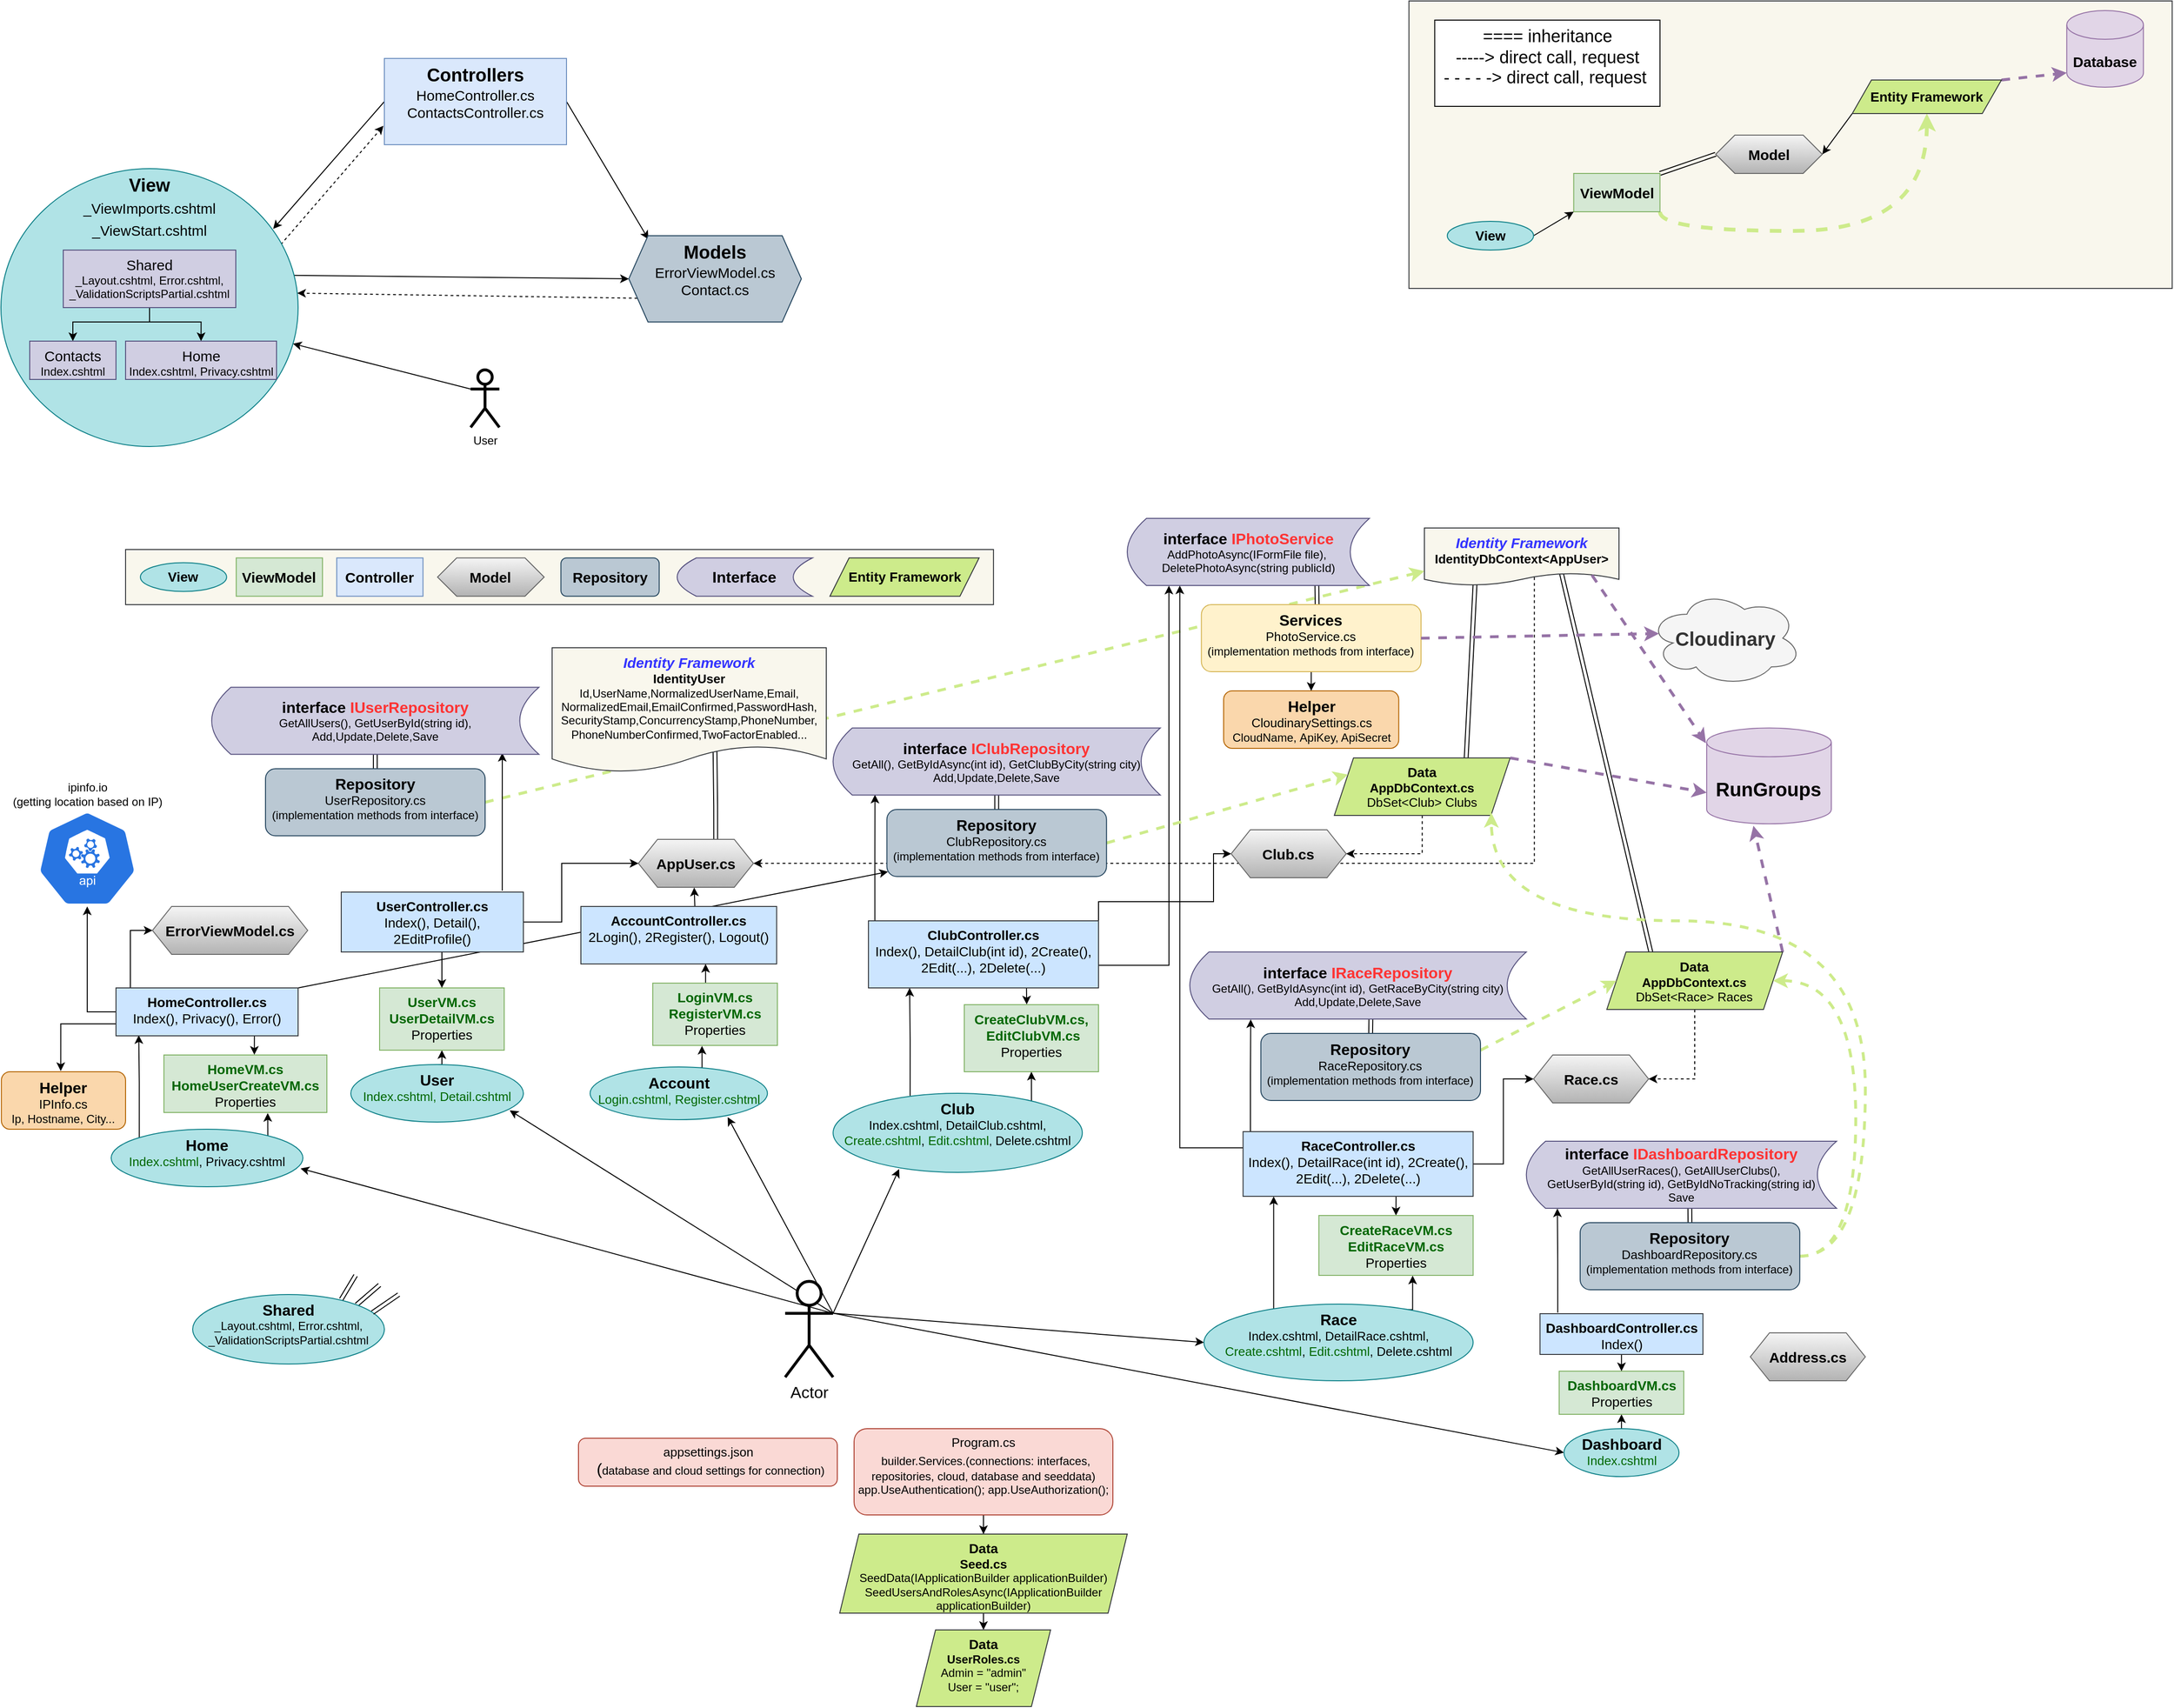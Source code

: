 <mxfile version="21.3.7" type="device">
  <diagram name="Page-1" id="ZWSDeJOEaIr2L8Me2n5w">
    <mxGraphModel dx="4097" dy="3511" grid="1" gridSize="10" guides="1" tooltips="1" connect="1" arrows="1" fold="1" page="1" pageScale="1" pageWidth="850" pageHeight="1100" math="0" shadow="0">
      <root>
        <mxCell id="0" />
        <mxCell id="1" parent="0" />
        <mxCell id="EveCIlQHcC4GdwJnfHoP-5" value="" style="rounded=0;whiteSpace=wrap;html=1;fillColor=#f9f7ed;strokeColor=#36393d;" vertex="1" parent="1">
          <mxGeometry x="135" y="-477.5" width="905.44" height="57.5" as="geometry" />
        </mxCell>
        <mxCell id="oZ6fTYHKEGw5SNDz8hmi-39" style="rounded=0;orthogonalLoop=1;jettySize=auto;html=1;exitX=1;exitY=0;exitDx=0;exitDy=0;entryX=0.005;entryY=0.929;entryDx=0;entryDy=0;entryPerimeter=0;" parent="1" source="cQSAukFgM9H1RLstrKh2-131" target="cQSAukFgM9H1RLstrKh2-152" edge="1">
          <mxGeometry relative="1" as="geometry" />
        </mxCell>
        <mxCell id="oZ6fTYHKEGw5SNDz8hmi-38" style="edgeStyle=orthogonalEdgeStyle;rounded=0;orthogonalLoop=1;jettySize=auto;html=1;exitX=1;exitY=0.5;exitDx=0;exitDy=0;entryX=0.565;entryY=0.856;entryDx=0;entryDy=0;entryPerimeter=0;dashed=1;startArrow=classic;startFill=1;endArrow=none;endFill=0;" parent="1" source="cQSAukFgM9H1RLstrKh2-137" target="oZ6fTYHKEGw5SNDz8hmi-31" edge="1">
          <mxGeometry relative="1" as="geometry" />
        </mxCell>
        <mxCell id="oZ6fTYHKEGw5SNDz8hmi-35" style="rounded=0;orthogonalLoop=1;jettySize=auto;html=1;exitX=1;exitY=0.5;exitDx=0;exitDy=0;entryX=0;entryY=0.75;entryDx=0;entryDy=0;dashed=1;strokeWidth=3;strokeColor=#CDEB8B;" parent="1" source="oZ6fTYHKEGw5SNDz8hmi-9" target="oZ6fTYHKEGw5SNDz8hmi-31" edge="1">
          <mxGeometry relative="1" as="geometry" />
        </mxCell>
        <mxCell id="oXPbInVOQ28jEGxSUvvL-10" style="rounded=0;orthogonalLoop=1;jettySize=auto;html=1;exitX=0.942;exitY=0.273;exitDx=0;exitDy=0;entryX=-0.005;entryY=0.781;entryDx=0;entryDy=0;entryPerimeter=0;dashed=1;exitPerimeter=0;" parent="1" source="VYWlNFSKLPvrP1di4vJz-3" target="oXPbInVOQ28jEGxSUvvL-1" edge="1">
          <mxGeometry relative="1" as="geometry" />
        </mxCell>
        <mxCell id="oXPbInVOQ28jEGxSUvvL-12" style="rounded=0;orthogonalLoop=1;jettySize=auto;html=1;exitX=0.986;exitY=0.384;exitDx=0;exitDy=0;entryX=0;entryY=0.5;entryDx=0;entryDy=0;exitPerimeter=0;" parent="1" source="VYWlNFSKLPvrP1di4vJz-3" target="oXPbInVOQ28jEGxSUvvL-2" edge="1">
          <mxGeometry relative="1" as="geometry" />
        </mxCell>
        <mxCell id="VYWlNFSKLPvrP1di4vJz-3" value="&lt;b&gt;View&lt;/b&gt;&lt;br&gt;&lt;font style=&quot;font-size: 15px;&quot;&gt;_ViewImports.cshtml&lt;br&gt;_ViewStart.cshtml&lt;/font&gt;" style="ellipse;whiteSpace=wrap;html=1;verticalAlign=top;fontSize=19;fillColor=#b0e3e6;strokeColor=#0e8088;" parent="1" vertex="1">
          <mxGeometry x="5" y="-875" width="310" height="290" as="geometry" />
        </mxCell>
        <mxCell id="VYWlNFSKLPvrP1di4vJz-5" style="edgeStyle=orthogonalEdgeStyle;rounded=0;orthogonalLoop=1;jettySize=auto;html=1;exitX=0.5;exitY=1;exitDx=0;exitDy=0;entryX=0.5;entryY=0;entryDx=0;entryDy=0;" parent="1" source="VYWlNFSKLPvrP1di4vJz-1" target="VYWlNFSKLPvrP1di4vJz-4" edge="1">
          <mxGeometry relative="1" as="geometry">
            <Array as="points">
              <mxPoint x="160" y="-715" />
              <mxPoint x="214" y="-715" />
            </Array>
          </mxGeometry>
        </mxCell>
        <mxCell id="oXPbInVOQ28jEGxSUvvL-4" style="edgeStyle=orthogonalEdgeStyle;rounded=0;orthogonalLoop=1;jettySize=auto;html=1;exitX=0.5;exitY=1;exitDx=0;exitDy=0;" parent="1" source="VYWlNFSKLPvrP1di4vJz-1" target="oXPbInVOQ28jEGxSUvvL-3" edge="1">
          <mxGeometry relative="1" as="geometry">
            <Array as="points">
              <mxPoint x="160" y="-715" />
              <mxPoint x="80" y="-715" />
            </Array>
          </mxGeometry>
        </mxCell>
        <mxCell id="VYWlNFSKLPvrP1di4vJz-1" value="&lt;font style=&quot;&quot;&gt;&lt;font style=&quot;font-size: 15px;&quot;&gt;Shared&lt;/font&gt;&lt;br&gt;&lt;font style=&quot;font-size: 12px;&quot;&gt;_Layout.cshtml,&amp;nbsp;Error.cshtml,&lt;br&gt;&lt;/font&gt;_ValidationScriptsPartial.cshtml&lt;br&gt;&lt;/font&gt;" style="rounded=0;whiteSpace=wrap;html=1;align=center;verticalAlign=top;fillColor=#d0cee2;strokeColor=#56517e;" parent="1" vertex="1">
          <mxGeometry x="70" y="-790" width="180" height="60" as="geometry" />
        </mxCell>
        <mxCell id="VYWlNFSKLPvrP1di4vJz-4" value="&lt;font style=&quot;&quot;&gt;&lt;font style=&quot;font-size: 15px;&quot;&gt;Home&lt;/font&gt;&lt;br&gt;&lt;font style=&quot;font-size: 12px;&quot;&gt;Index.cshtml,&amp;nbsp;&lt;/font&gt;Privacy.cshtml&lt;br&gt;&lt;/font&gt;" style="rounded=0;whiteSpace=wrap;html=1;align=center;verticalAlign=top;fillColor=#d0cee2;strokeColor=#56517e;" parent="1" vertex="1">
          <mxGeometry x="135" y="-695" width="157.5" height="40" as="geometry" />
        </mxCell>
        <mxCell id="oXPbInVOQ28jEGxSUvvL-11" style="rounded=0;orthogonalLoop=1;jettySize=auto;html=1;exitX=0;exitY=0.5;exitDx=0;exitDy=0;entryX=0.916;entryY=0.217;entryDx=0;entryDy=0;entryPerimeter=0;" parent="1" source="oXPbInVOQ28jEGxSUvvL-1" target="VYWlNFSKLPvrP1di4vJz-3" edge="1">
          <mxGeometry relative="1" as="geometry" />
        </mxCell>
        <mxCell id="oXPbInVOQ28jEGxSUvvL-14" style="rounded=0;orthogonalLoop=1;jettySize=auto;html=1;exitX=1;exitY=0.5;exitDx=0;exitDy=0;entryX=0.114;entryY=0.042;entryDx=0;entryDy=0;entryPerimeter=0;" parent="1" source="oXPbInVOQ28jEGxSUvvL-1" target="oXPbInVOQ28jEGxSUvvL-2" edge="1">
          <mxGeometry relative="1" as="geometry" />
        </mxCell>
        <mxCell id="oXPbInVOQ28jEGxSUvvL-1" value="&lt;font style=&quot;&quot;&gt;&lt;b style=&quot;font-size: 19px;&quot;&gt;Controllers&lt;/b&gt;&lt;br&gt;&lt;font style=&quot;font-size: 15px;&quot;&gt;HomeController.cs&lt;br&gt;ContactsController.cs&lt;/font&gt;&lt;br&gt;&lt;/font&gt;" style="rounded=0;whiteSpace=wrap;html=1;verticalAlign=top;fillColor=#dae8fc;strokeColor=#6c8ebf;" parent="1" vertex="1">
          <mxGeometry x="405" y="-990" width="190" height="90" as="geometry" />
        </mxCell>
        <mxCell id="oXPbInVOQ28jEGxSUvvL-13" style="rounded=0;orthogonalLoop=1;jettySize=auto;html=1;exitX=0;exitY=0.75;exitDx=0;exitDy=0;entryX=0.997;entryY=0.448;entryDx=0;entryDy=0;entryPerimeter=0;dashed=1;" parent="1" source="oXPbInVOQ28jEGxSUvvL-2" target="VYWlNFSKLPvrP1di4vJz-3" edge="1">
          <mxGeometry relative="1" as="geometry" />
        </mxCell>
        <mxCell id="oXPbInVOQ28jEGxSUvvL-2" value="&lt;font style=&quot;&quot;&gt;&lt;b style=&quot;&quot;&gt;&lt;font style=&quot;font-size: 19px;&quot;&gt;Models&lt;/font&gt;&lt;/b&gt;&lt;br&gt;&lt;font style=&quot;font-size: 15px;&quot;&gt;ErrorViewModel.cs&lt;br&gt;&lt;/font&gt;&lt;font style=&quot;font-size: 15px;&quot;&gt;Contact.cs&lt;/font&gt;&lt;br&gt;&lt;/font&gt;" style="shape=hexagon;perimeter=hexagonPerimeter2;whiteSpace=wrap;html=1;fixedSize=1;verticalAlign=top;fillColor=#bac8d3;strokeColor=#23445d;" parent="1" vertex="1">
          <mxGeometry x="660" y="-805" width="180" height="90" as="geometry" />
        </mxCell>
        <mxCell id="oXPbInVOQ28jEGxSUvvL-3" value="&lt;font style=&quot;&quot;&gt;&lt;font style=&quot;font-size: 15px;&quot;&gt;Contacts&lt;/font&gt;&lt;br&gt;&lt;font style=&quot;font-size: 12px;&quot;&gt;Index.cshtml&lt;/font&gt;&lt;br&gt;&lt;/font&gt;" style="rounded=0;whiteSpace=wrap;html=1;align=center;verticalAlign=top;fillColor=#d0cee2;strokeColor=#56517e;" parent="1" vertex="1">
          <mxGeometry x="35" y="-695" width="90" height="40" as="geometry" />
        </mxCell>
        <mxCell id="oXPbInVOQ28jEGxSUvvL-8" style="rounded=0;orthogonalLoop=1;jettySize=auto;html=1;exitX=0;exitY=0.333;exitDx=0;exitDy=0;exitPerimeter=0;" parent="1" source="oXPbInVOQ28jEGxSUvvL-5" target="VYWlNFSKLPvrP1di4vJz-3" edge="1">
          <mxGeometry relative="1" as="geometry" />
        </mxCell>
        <mxCell id="oXPbInVOQ28jEGxSUvvL-5" value="User&lt;br&gt;" style="shape=umlActor;verticalLabelPosition=bottom;verticalAlign=top;html=1;outlineConnect=0;strokeWidth=3;" parent="1" vertex="1">
          <mxGeometry x="495" y="-665" width="30" height="60" as="geometry" />
        </mxCell>
        <mxCell id="cQSAukFgM9H1RLstrKh2-125" style="rounded=0;orthogonalLoop=1;jettySize=auto;html=1;exitX=1;exitY=0.333;exitDx=0;exitDy=0;exitPerimeter=0;entryX=0.265;entryY=0.958;entryDx=0;entryDy=0;entryPerimeter=0;" parent="1" source="cQSAukFgM9H1RLstrKh2-126" target="cQSAukFgM9H1RLstrKh2-127" edge="1">
          <mxGeometry relative="1" as="geometry">
            <mxPoint x="860.455" y="-334.8" as="targetPoint" />
          </mxGeometry>
        </mxCell>
        <mxCell id="cQSAukFgM9H1RLstrKh2-192" style="rounded=0;orthogonalLoop=1;jettySize=auto;html=1;exitX=1;exitY=0.333;exitDx=0;exitDy=0;exitPerimeter=0;entryX=0.988;entryY=0.683;entryDx=0;entryDy=0;entryPerimeter=0;" parent="1" source="cQSAukFgM9H1RLstrKh2-126" target="cQSAukFgM9H1RLstrKh2-129" edge="1">
          <mxGeometry relative="1" as="geometry" />
        </mxCell>
        <mxCell id="cQSAukFgM9H1RLstrKh2-193" style="rounded=0;orthogonalLoop=1;jettySize=auto;html=1;exitX=1;exitY=0.333;exitDx=0;exitDy=0;exitPerimeter=0;entryX=0;entryY=0.5;entryDx=0;entryDy=0;" parent="1" source="cQSAukFgM9H1RLstrKh2-126" target="cQSAukFgM9H1RLstrKh2-128" edge="1">
          <mxGeometry relative="1" as="geometry" />
        </mxCell>
        <mxCell id="ifd4lvwsygBwF9mz3tTz-15" style="rounded=0;orthogonalLoop=1;jettySize=auto;html=1;exitX=1;exitY=0.333;exitDx=0;exitDy=0;exitPerimeter=0;entryX=0.776;entryY=0.953;entryDx=0;entryDy=0;entryPerimeter=0;" parent="1" source="cQSAukFgM9H1RLstrKh2-126" target="ifd4lvwsygBwF9mz3tTz-10" edge="1">
          <mxGeometry relative="1" as="geometry" />
        </mxCell>
        <mxCell id="-xwD7tMcW1czYIhG800J-12" style="rounded=0;orthogonalLoop=1;jettySize=auto;html=1;exitX=1;exitY=0.333;exitDx=0;exitDy=0;exitPerimeter=0;entryX=0;entryY=0.5;entryDx=0;entryDy=0;" parent="1" source="cQSAukFgM9H1RLstrKh2-126" target="-xwD7tMcW1czYIhG800J-2" edge="1">
          <mxGeometry relative="1" as="geometry" />
        </mxCell>
        <mxCell id="oZ6fTYHKEGw5SNDz8hmi-12" style="rounded=0;orthogonalLoop=1;jettySize=auto;html=1;exitX=1;exitY=0.333;exitDx=0;exitDy=0;exitPerimeter=0;entryX=0.921;entryY=0.797;entryDx=0;entryDy=0;entryPerimeter=0;" parent="1" source="cQSAukFgM9H1RLstrKh2-126" target="oZ6fTYHKEGw5SNDz8hmi-2" edge="1">
          <mxGeometry relative="1" as="geometry" />
        </mxCell>
        <mxCell id="cQSAukFgM9H1RLstrKh2-126" value="&lt;font style=&quot;font-size: 17px;&quot;&gt;Actor&lt;/font&gt;" style="shape=umlActor;verticalLabelPosition=bottom;verticalAlign=top;html=1;outlineConnect=0;strokeWidth=3;" parent="1" vertex="1">
          <mxGeometry x="823.12" y="286.25" width="50" height="100" as="geometry" />
        </mxCell>
        <mxCell id="cQSAukFgM9H1RLstrKh2-183" style="edgeStyle=orthogonalEdgeStyle;rounded=0;orthogonalLoop=1;jettySize=auto;html=1;exitX=0.796;exitY=0.101;exitDx=0;exitDy=0;entryX=0.5;entryY=1;entryDx=0;entryDy=0;exitPerimeter=0;" parent="1" source="cQSAukFgM9H1RLstrKh2-127" target="cQSAukFgM9H1RLstrKh2-148" edge="1">
          <mxGeometry relative="1" as="geometry" />
        </mxCell>
        <mxCell id="cQSAukFgM9H1RLstrKh2-184" style="edgeStyle=orthogonalEdgeStyle;rounded=0;orthogonalLoop=1;jettySize=auto;html=1;exitX=0.309;exitY=0.032;exitDx=0;exitDy=0;entryX=0.179;entryY=1;entryDx=0;entryDy=0;entryPerimeter=0;exitPerimeter=0;" parent="1" source="cQSAukFgM9H1RLstrKh2-127" target="cQSAukFgM9H1RLstrKh2-132" edge="1">
          <mxGeometry relative="1" as="geometry">
            <mxPoint x="952.96" y="-17.57" as="targetPoint" />
          </mxGeometry>
        </mxCell>
        <mxCell id="cQSAukFgM9H1RLstrKh2-127" value="&lt;b style=&quot;&quot;&gt;&lt;font style=&quot;font-size: 16px;&quot;&gt;Club&lt;/font&gt;&lt;/b&gt;&lt;br&gt;&lt;font style=&quot;font-size: 13px;&quot;&gt;&lt;span style=&quot;font-size: 13px;&quot;&gt;Index.cshtml, DetailClub.cshtml,&lt;/span&gt;&lt;br&gt;&lt;font style=&quot;font-size: 13px;&quot; color=&quot;#006600&quot;&gt;Create.cshtml&lt;/font&gt;&lt;span style=&quot;font-size: 13px;&quot;&gt;, &lt;/span&gt;&lt;font style=&quot;font-size: 13px;&quot; color=&quot;#006600&quot;&gt;Edit&lt;/font&gt;&lt;/font&gt;&lt;font style=&quot;font-size: 13px;&quot; color=&quot;#006600&quot;&gt;.cshtml&lt;/font&gt;, &lt;font style=&quot;font-size: 13px;&quot;&gt;Delete.cshtml&lt;/font&gt;" style="ellipse;whiteSpace=wrap;html=1;fillColor=#b0e3e6;strokeColor=#0e8088;verticalAlign=top;" parent="1" vertex="1">
          <mxGeometry x="873.12" y="90" width="260" height="82.5" as="geometry" />
        </mxCell>
        <mxCell id="cQSAukFgM9H1RLstrKh2-187" style="edgeStyle=orthogonalEdgeStyle;rounded=0;orthogonalLoop=1;jettySize=auto;html=1;exitX=0.758;exitY=0.072;exitDx=0;exitDy=0;entryX=0.608;entryY=1.004;entryDx=0;entryDy=0;entryPerimeter=0;exitPerimeter=0;" parent="1" source="cQSAukFgM9H1RLstrKh2-128" target="cQSAukFgM9H1RLstrKh2-149" edge="1">
          <mxGeometry relative="1" as="geometry" />
        </mxCell>
        <mxCell id="cQSAukFgM9H1RLstrKh2-189" style="edgeStyle=orthogonalEdgeStyle;rounded=0;orthogonalLoop=1;jettySize=auto;html=1;exitX=0.259;exitY=0.067;exitDx=0;exitDy=0;entryX=0.133;entryY=1.001;entryDx=0;entryDy=0;entryPerimeter=0;exitPerimeter=0;" parent="1" source="cQSAukFgM9H1RLstrKh2-128" target="cQSAukFgM9H1RLstrKh2-133" edge="1">
          <mxGeometry relative="1" as="geometry">
            <mxPoint x="1332.73" y="202.78" as="targetPoint" />
          </mxGeometry>
        </mxCell>
        <mxCell id="cQSAukFgM9H1RLstrKh2-128" value="&lt;b style=&quot;&quot;&gt;&lt;font style=&quot;font-size: 16px;&quot;&gt;Race&lt;/font&gt;&lt;/b&gt;&lt;br&gt;&lt;font style=&quot;font-size: 13px;&quot;&gt;&lt;font style=&quot;font-size: 13px;&quot;&gt;Index.cshtml, DetailRace.cshtml,&lt;br&gt;&lt;font style=&quot;font-size: 13px;&quot; color=&quot;#006600&quot;&gt;Create.cshtml&lt;/font&gt;&lt;/font&gt;&lt;font style=&quot;border-color: var(--border-color); font-size: 13px;&quot;&gt;, &lt;font style=&quot;font-size: 13px;&quot; color=&quot;#006600&quot;&gt;Edit&lt;/font&gt;&lt;/font&gt;&lt;font style=&quot;font-size: 13px;&quot; color=&quot;#006600&quot;&gt;.cshtml&lt;/font&gt;, Delete.cshtml&lt;/font&gt;" style="ellipse;whiteSpace=wrap;html=1;fillColor=#b0e3e6;strokeColor=#0e8088;verticalAlign=top;" parent="1" vertex="1">
          <mxGeometry x="1260" y="310" width="280.81" height="80" as="geometry" />
        </mxCell>
        <mxCell id="oZ6fTYHKEGw5SNDz8hmi-23" style="edgeStyle=orthogonalEdgeStyle;rounded=0;orthogonalLoop=1;jettySize=auto;html=1;exitX=0.817;exitY=0.11;exitDx=0;exitDy=0;entryX=0.637;entryY=1.01;entryDx=0;entryDy=0;entryPerimeter=0;exitPerimeter=0;" parent="1" source="cQSAukFgM9H1RLstrKh2-129" target="oZ6fTYHKEGw5SNDz8hmi-18" edge="1">
          <mxGeometry relative="1" as="geometry" />
        </mxCell>
        <mxCell id="oZ6fTYHKEGw5SNDz8hmi-24" style="edgeStyle=orthogonalEdgeStyle;rounded=0;orthogonalLoop=1;jettySize=auto;html=1;exitX=0;exitY=0;exitDx=0;exitDy=0;entryX=0.125;entryY=0.987;entryDx=0;entryDy=0;entryPerimeter=0;" parent="1" source="cQSAukFgM9H1RLstrKh2-129" target="cQSAukFgM9H1RLstrKh2-131" edge="1">
          <mxGeometry relative="1" as="geometry" />
        </mxCell>
        <mxCell id="cQSAukFgM9H1RLstrKh2-129" value="&lt;b style=&quot;&quot;&gt;&lt;font style=&quot;font-size: 16px;&quot;&gt;Home&lt;/font&gt;&lt;/b&gt;&lt;br&gt;&lt;font style=&quot;font-size: 13px;&quot;&gt;&lt;font color=&quot;#006600&quot;&gt;Index.cshtml&lt;/font&gt;, Privacy.cshtml&lt;br&gt;&lt;/font&gt;" style="ellipse;whiteSpace=wrap;html=1;fillColor=#b0e3e6;strokeColor=#0e8088;verticalAlign=top;" parent="1" vertex="1">
          <mxGeometry x="120.0" y="127.5" width="200" height="60" as="geometry" />
        </mxCell>
        <mxCell id="cQSAukFgM9H1RLstrKh2-201" style="rounded=0;orthogonalLoop=1;jettySize=auto;html=1;exitX=1;exitY=0;exitDx=0;exitDy=0;shape=link;" parent="1" source="cQSAukFgM9H1RLstrKh2-130" edge="1">
          <mxGeometry relative="1" as="geometry">
            <mxPoint x="400" y="290" as="targetPoint" />
          </mxGeometry>
        </mxCell>
        <mxCell id="cQSAukFgM9H1RLstrKh2-130" value="&lt;font style=&quot;font-size: 16px;&quot;&gt;&lt;b style=&quot;&quot;&gt;Shared&lt;/b&gt;&lt;br&gt;&lt;/font&gt;_Layout.cshtml,&amp;nbsp;Error.cshtml,&lt;br&gt;_ValidationScriptsPartial.cshtml" style="ellipse;whiteSpace=wrap;html=1;fillColor=#b0e3e6;strokeColor=#0e8088;verticalAlign=top;" parent="1" vertex="1">
          <mxGeometry x="205" y="300" width="200" height="72.5" as="geometry" />
        </mxCell>
        <mxCell id="cQSAukFgM9H1RLstrKh2-196" style="edgeStyle=orthogonalEdgeStyle;rounded=0;orthogonalLoop=1;jettySize=auto;html=1;exitX=0.079;exitY=0.011;exitDx=0;exitDy=0;entryX=0;entryY=0.5;entryDx=0;entryDy=0;exitPerimeter=0;" parent="1" source="cQSAukFgM9H1RLstrKh2-131" target="cQSAukFgM9H1RLstrKh2-138" edge="1">
          <mxGeometry relative="1" as="geometry" />
        </mxCell>
        <mxCell id="oZ6fTYHKEGw5SNDz8hmi-25" style="edgeStyle=orthogonalEdgeStyle;rounded=0;orthogonalLoop=1;jettySize=auto;html=1;exitX=0.75;exitY=1;exitDx=0;exitDy=0;entryX=0.555;entryY=-0.004;entryDx=0;entryDy=0;entryPerimeter=0;" parent="1" source="cQSAukFgM9H1RLstrKh2-131" target="oZ6fTYHKEGw5SNDz8hmi-18" edge="1">
          <mxGeometry relative="1" as="geometry" />
        </mxCell>
        <mxCell id="oZ6fTYHKEGw5SNDz8hmi-26" style="edgeStyle=orthogonalEdgeStyle;rounded=0;orthogonalLoop=1;jettySize=auto;html=1;exitX=0;exitY=0.5;exitDx=0;exitDy=0;entryX=0.5;entryY=1;entryDx=0;entryDy=0;entryPerimeter=0;" parent="1" source="cQSAukFgM9H1RLstrKh2-131" target="oZ6fTYHKEGw5SNDz8hmi-22" edge="1">
          <mxGeometry relative="1" as="geometry" />
        </mxCell>
        <mxCell id="oZ6fTYHKEGw5SNDz8hmi-29" style="edgeStyle=orthogonalEdgeStyle;rounded=0;orthogonalLoop=1;jettySize=auto;html=1;exitX=0;exitY=0.75;exitDx=0;exitDy=0;entryX=0.478;entryY=-0.013;entryDx=0;entryDy=0;entryPerimeter=0;" parent="1" source="cQSAukFgM9H1RLstrKh2-131" target="oZ6fTYHKEGw5SNDz8hmi-28" edge="1">
          <mxGeometry relative="1" as="geometry" />
        </mxCell>
        <mxCell id="cQSAukFgM9H1RLstrKh2-131" value="&lt;b style=&quot;border-color: var(--border-color);&quot;&gt;HomeController.cs&lt;/b&gt;&lt;font style=&quot;&quot;&gt;&lt;br&gt;Index(),&amp;nbsp;Privacy(),&amp;nbsp;Error()&lt;br&gt;&lt;/font&gt;" style="rounded=0;whiteSpace=wrap;html=1;fillColor=#cce5ff;strokeColor=#36393d;fontSize=14;verticalAlign=top;" parent="1" vertex="1">
          <mxGeometry x="125.0" y="-20" width="190" height="50" as="geometry" />
        </mxCell>
        <mxCell id="cQSAukFgM9H1RLstrKh2-179" style="edgeStyle=orthogonalEdgeStyle;rounded=0;orthogonalLoop=1;jettySize=auto;html=1;exitX=0.028;exitY=0;exitDx=0;exitDy=0;entryX=0.128;entryY=0.995;entryDx=0;entryDy=0;entryPerimeter=0;exitPerimeter=0;" parent="1" source="cQSAukFgM9H1RLstrKh2-132" target="cQSAukFgM9H1RLstrKh2-145" edge="1">
          <mxGeometry relative="1" as="geometry" />
        </mxCell>
        <mxCell id="cQSAukFgM9H1RLstrKh2-185" style="edgeStyle=orthogonalEdgeStyle;rounded=0;orthogonalLoop=1;jettySize=auto;html=1;exitX=1;exitY=0.143;exitDx=0;exitDy=0;entryX=0;entryY=0.5;entryDx=0;entryDy=0;exitPerimeter=0;" parent="1" source="cQSAukFgM9H1RLstrKh2-132" target="cQSAukFgM9H1RLstrKh2-134" edge="1">
          <mxGeometry relative="1" as="geometry">
            <Array as="points">
              <mxPoint x="1270" y="-110" />
              <mxPoint x="1270" y="-160" />
            </Array>
          </mxGeometry>
        </mxCell>
        <mxCell id="cQSAukFgM9H1RLstrKh2-186" style="edgeStyle=orthogonalEdgeStyle;rounded=0;orthogonalLoop=1;jettySize=auto;html=1;exitX=0.687;exitY=1.001;exitDx=0;exitDy=0;entryX=0.465;entryY=-0.004;entryDx=0;entryDy=0;entryPerimeter=0;exitPerimeter=0;" parent="1" source="cQSAukFgM9H1RLstrKh2-132" target="cQSAukFgM9H1RLstrKh2-148" edge="1">
          <mxGeometry relative="1" as="geometry">
            <mxPoint x="1063.6" y="-17.78" as="sourcePoint" />
          </mxGeometry>
        </mxCell>
        <mxCell id="cQSAukFgM9H1RLstrKh2-200" style="edgeStyle=orthogonalEdgeStyle;rounded=0;orthogonalLoop=1;jettySize=auto;html=1;exitX=1.001;exitY=0.663;exitDx=0;exitDy=0;entryX=0.172;entryY=1.004;entryDx=0;entryDy=0;entryPerimeter=0;exitPerimeter=0;" parent="1" source="cQSAukFgM9H1RLstrKh2-132" target="cQSAukFgM9H1RLstrKh2-147" edge="1">
          <mxGeometry relative="1" as="geometry" />
        </mxCell>
        <mxCell id="cQSAukFgM9H1RLstrKh2-132" value="&lt;b style=&quot;border-color: var(--border-color);&quot;&gt;ClubController.cs&lt;/b&gt;&lt;font style=&quot;&quot;&gt;&lt;br&gt;Index(), DetailClub(int id), 2Create(),&lt;br&gt;2Edit(...), 2Delete(...)&lt;br&gt;&lt;/font&gt;" style="rounded=0;whiteSpace=wrap;html=1;fillColor=#cce5ff;strokeColor=#36393d;fontSize=14;verticalAlign=top;" parent="1" vertex="1">
          <mxGeometry x="910" y="-90" width="240" height="70" as="geometry" />
        </mxCell>
        <mxCell id="cQSAukFgM9H1RLstrKh2-188" style="edgeStyle=orthogonalEdgeStyle;rounded=0;orthogonalLoop=1;jettySize=auto;html=1;exitX=0.665;exitY=0.999;exitDx=0;exitDy=0;entryX=0.5;entryY=0;entryDx=0;entryDy=0;exitPerimeter=0;" parent="1" source="cQSAukFgM9H1RLstrKh2-133" target="cQSAukFgM9H1RLstrKh2-149" edge="1">
          <mxGeometry relative="1" as="geometry">
            <mxPoint x="1460.41" y="202.43" as="sourcePoint" />
          </mxGeometry>
        </mxCell>
        <mxCell id="cQSAukFgM9H1RLstrKh2-190" style="edgeStyle=orthogonalEdgeStyle;rounded=0;orthogonalLoop=1;jettySize=auto;html=1;exitX=1;exitY=0.5;exitDx=0;exitDy=0;entryX=0;entryY=0.5;entryDx=0;entryDy=0;" parent="1" source="cQSAukFgM9H1RLstrKh2-133" target="cQSAukFgM9H1RLstrKh2-135" edge="1">
          <mxGeometry relative="1" as="geometry" />
        </mxCell>
        <mxCell id="cQSAukFgM9H1RLstrKh2-191" style="edgeStyle=orthogonalEdgeStyle;rounded=0;orthogonalLoop=1;jettySize=auto;html=1;entryX=0.181;entryY=1.005;entryDx=0;entryDy=0;entryPerimeter=0;exitX=0.032;exitY=-0.004;exitDx=0;exitDy=0;exitPerimeter=0;" parent="1" source="cQSAukFgM9H1RLstrKh2-133" target="cQSAukFgM9H1RLstrKh2-146" edge="1">
          <mxGeometry relative="1" as="geometry">
            <mxPoint x="1309" y="90" as="sourcePoint" />
          </mxGeometry>
        </mxCell>
        <mxCell id="cQSAukFgM9H1RLstrKh2-199" style="edgeStyle=orthogonalEdgeStyle;rounded=0;orthogonalLoop=1;jettySize=auto;html=1;exitX=0;exitY=0.25;exitDx=0;exitDy=0;entryX=0.217;entryY=1.001;entryDx=0;entryDy=0;entryPerimeter=0;" parent="1" source="cQSAukFgM9H1RLstrKh2-133" target="cQSAukFgM9H1RLstrKh2-147" edge="1">
          <mxGeometry relative="1" as="geometry" />
        </mxCell>
        <mxCell id="cQSAukFgM9H1RLstrKh2-133" value="&lt;b style=&quot;border-color: var(--border-color);&quot;&gt;RaceController.cs&lt;/b&gt;&lt;font style=&quot;&quot;&gt;&lt;br&gt;Index(), DetailRace(int id), 2Create(),&lt;br style=&quot;border-color: var(--border-color);&quot;&gt;2Edit(...), 2Delete(...)&lt;br&gt;&lt;/font&gt;" style="rounded=0;whiteSpace=wrap;html=1;fillColor=#cce5ff;strokeColor=#36393d;fontSize=14;verticalAlign=top;" parent="1" vertex="1">
          <mxGeometry x="1300.81" y="130" width="240" height="67.5" as="geometry" />
        </mxCell>
        <mxCell id="cQSAukFgM9H1RLstrKh2-134" value="&lt;font size=&quot;1&quot; style=&quot;&quot;&gt;&lt;b style=&quot;font-size: 15px;&quot;&gt;Club.cs&lt;/b&gt;&lt;/font&gt;" style="shape=hexagon;perimeter=hexagonPerimeter2;whiteSpace=wrap;html=1;fixedSize=1;fillColor=#f5f5f5;strokeColor=#666666;gradientColor=#b3b3b3;" parent="1" vertex="1">
          <mxGeometry x="1288.4" y="-185" width="120" height="50" as="geometry" />
        </mxCell>
        <mxCell id="cQSAukFgM9H1RLstrKh2-135" value="&lt;font size=&quot;1&quot; style=&quot;&quot;&gt;&lt;b style=&quot;font-size: 15px;&quot;&gt;Race.cs&lt;/b&gt;&lt;/font&gt;" style="shape=hexagon;perimeter=hexagonPerimeter2;whiteSpace=wrap;html=1;fixedSize=1;fillColor=#f5f5f5;strokeColor=#666666;gradientColor=#b3b3b3;" parent="1" vertex="1">
          <mxGeometry x="1603.87" y="50" width="120" height="50" as="geometry" />
        </mxCell>
        <mxCell id="-xwD7tMcW1czYIhG800J-16" style="edgeStyle=orthogonalEdgeStyle;rounded=0;orthogonalLoop=1;jettySize=auto;html=1;exitX=0.672;exitY=0.009;exitDx=0;exitDy=0;entryX=0.594;entryY=0.808;entryDx=0;entryDy=0;entryPerimeter=0;shape=link;exitPerimeter=0;" parent="1" source="cQSAukFgM9H1RLstrKh2-137" target="-xwD7tMcW1czYIhG800J-15" edge="1">
          <mxGeometry relative="1" as="geometry" />
        </mxCell>
        <mxCell id="cQSAukFgM9H1RLstrKh2-137" value="&lt;font size=&quot;1&quot; style=&quot;&quot;&gt;&lt;b style=&quot;font-size: 15px;&quot;&gt;AppUser.cs&lt;/b&gt;&lt;/font&gt;" style="shape=hexagon;perimeter=hexagonPerimeter2;whiteSpace=wrap;html=1;fixedSize=1;fillColor=#f5f5f5;strokeColor=#666666;gradientColor=#b3b3b3;" parent="1" vertex="1">
          <mxGeometry x="670" y="-175" width="120" height="50" as="geometry" />
        </mxCell>
        <mxCell id="cQSAukFgM9H1RLstrKh2-138" value="&lt;b&gt;&lt;font style=&quot;font-size: 15px;&quot;&gt;ErrorViewModel.cs&lt;/font&gt;&lt;/b&gt;" style="shape=hexagon;perimeter=hexagonPerimeter2;whiteSpace=wrap;html=1;fixedSize=1;fillColor=#f5f5f5;strokeColor=#666666;gradientColor=#b3b3b3;" parent="1" vertex="1">
          <mxGeometry x="163.07" y="-105" width="161.93" height="50" as="geometry" />
        </mxCell>
        <mxCell id="cQSAukFgM9H1RLstrKh2-139" style="rounded=0;orthogonalLoop=1;jettySize=auto;html=1;exitX=1;exitY=0;exitDx=0;exitDy=0;entryX=0.375;entryY=1.02;entryDx=0;entryDy=0;entryPerimeter=0;dashed=1;strokeWidth=3;strokeColor=#9673A6;" parent="1" source="cQSAukFgM9H1RLstrKh2-140" target="cQSAukFgM9H1RLstrKh2-141" edge="1">
          <mxGeometry relative="1" as="geometry" />
        </mxCell>
        <mxCell id="cQSAukFgM9H1RLstrKh2-178" style="edgeStyle=orthogonalEdgeStyle;rounded=0;orthogonalLoop=1;jettySize=auto;html=1;exitX=0.5;exitY=1;exitDx=0;exitDy=0;entryX=1;entryY=0.5;entryDx=0;entryDy=0;dashed=1;" parent="1" source="cQSAukFgM9H1RLstrKh2-140" target="cQSAukFgM9H1RLstrKh2-135" edge="1">
          <mxGeometry relative="1" as="geometry" />
        </mxCell>
        <mxCell id="oZ6fTYHKEGw5SNDz8hmi-33" style="rounded=0;orthogonalLoop=1;jettySize=auto;html=1;exitX=0.25;exitY=0;exitDx=0;exitDy=0;entryX=0.705;entryY=0.8;entryDx=0;entryDy=0;entryPerimeter=0;shape=link;" parent="1" source="cQSAukFgM9H1RLstrKh2-140" target="oZ6fTYHKEGw5SNDz8hmi-31" edge="1">
          <mxGeometry relative="1" as="geometry" />
        </mxCell>
        <mxCell id="cQSAukFgM9H1RLstrKh2-140" value="&lt;font style=&quot;font-size: 13px;&quot;&gt;&lt;b&gt;&lt;font style=&quot;font-size: 14px;&quot;&gt;Data&lt;/font&gt;&lt;br&gt;AppDbContext.cs&lt;br&gt;&lt;/b&gt;DbSet&amp;lt;Race&amp;gt; Races&lt;br&gt;&lt;/font&gt;" style="shape=parallelogram;perimeter=parallelogramPerimeter;whiteSpace=wrap;html=1;fixedSize=1;fillColor=#cdeb8b;strokeColor=#36393d;verticalAlign=top;" parent="1" vertex="1">
          <mxGeometry x="1680.3" y="-57.5" width="183.44" height="60" as="geometry" />
        </mxCell>
        <mxCell id="cQSAukFgM9H1RLstrKh2-141" value="&lt;b&gt;&lt;font style=&quot;font-size: 20px;&quot;&gt;RunGroups&lt;/font&gt;&lt;/b&gt;" style="shape=cylinder3;whiteSpace=wrap;html=1;boundedLbl=1;backgroundOutline=1;size=15;fillColor=#e1d5e7;strokeColor=#9673a6;" parent="1" vertex="1">
          <mxGeometry x="1784.49" y="-291.25" width="130" height="100" as="geometry" />
        </mxCell>
        <mxCell id="cQSAukFgM9H1RLstrKh2-177" style="edgeStyle=orthogonalEdgeStyle;rounded=0;orthogonalLoop=1;jettySize=auto;html=1;exitX=0.5;exitY=1;exitDx=0;exitDy=0;entryX=1;entryY=0.5;entryDx=0;entryDy=0;dashed=1;" parent="1" source="cQSAukFgM9H1RLstrKh2-142" target="cQSAukFgM9H1RLstrKh2-134" edge="1">
          <mxGeometry relative="1" as="geometry" />
        </mxCell>
        <mxCell id="oZ6fTYHKEGw5SNDz8hmi-32" style="rounded=0;orthogonalLoop=1;jettySize=auto;html=1;exitX=0.75;exitY=0;exitDx=0;exitDy=0;entryX=0.26;entryY=0.983;entryDx=0;entryDy=0;entryPerimeter=0;shape=link;" parent="1" source="cQSAukFgM9H1RLstrKh2-142" target="oZ6fTYHKEGw5SNDz8hmi-31" edge="1">
          <mxGeometry relative="1" as="geometry" />
        </mxCell>
        <mxCell id="cQSAukFgM9H1RLstrKh2-142" value="&lt;font style=&quot;font-size: 13px;&quot;&gt;&lt;b&gt;&lt;font style=&quot;font-size: 14px;&quot;&gt;Data&lt;/font&gt;&lt;br&gt;AppDbContext.cs&lt;br&gt;&lt;/b&gt;DbSet&amp;lt;Club&amp;gt; Clubs&lt;br&gt;&lt;/font&gt;" style="shape=parallelogram;perimeter=parallelogramPerimeter;whiteSpace=wrap;html=1;fixedSize=1;fillColor=#cdeb8b;strokeColor=#36393d;verticalAlign=top;" parent="1" vertex="1">
          <mxGeometry x="1396.02" y="-260" width="183.44" height="60" as="geometry" />
        </mxCell>
        <mxCell id="cQSAukFgM9H1RLstrKh2-159" style="edgeStyle=orthogonalEdgeStyle;rounded=0;orthogonalLoop=1;jettySize=auto;html=1;exitX=0.5;exitY=1;exitDx=0;exitDy=0;entryX=0.5;entryY=0;entryDx=0;entryDy=0;shape=link;" parent="1" source="cQSAukFgM9H1RLstrKh2-145" target="cQSAukFgM9H1RLstrKh2-152" edge="1">
          <mxGeometry relative="1" as="geometry" />
        </mxCell>
        <mxCell id="cQSAukFgM9H1RLstrKh2-145" value="&lt;font style=&quot;border-color: var(--border-color); font-size: 16px;&quot;&gt;&lt;b style=&quot;border-color: var(--border-color);&quot;&gt;interface&lt;/b&gt;&amp;nbsp;&lt;font style=&quot;border-color: var(--border-color);&quot; color=&quot;#ff3333&quot;&gt;&lt;b style=&quot;border-color: var(--border-color);&quot;&gt;IClubRepository&lt;/b&gt;&lt;/font&gt;&lt;/font&gt;&lt;br style=&quot;border-color: var(--border-color); font-size: 14px;&quot;&gt;&lt;font style=&quot;border-color: var(--border-color);&quot;&gt;GetAll(),&amp;nbsp;GetByIdAsync(int id),&amp;nbsp;GetClubByCity(string city)&lt;br&gt;Add,Update,Delete,Save&lt;br&gt;&lt;/font&gt;" style="shape=dataStorage;whiteSpace=wrap;html=1;fixedSize=1;fillColor=#d0cee2;strokeColor=#56517e;" parent="1" vertex="1">
          <mxGeometry x="873.12" y="-291.25" width="341.38" height="70" as="geometry" />
        </mxCell>
        <mxCell id="cQSAukFgM9H1RLstrKh2-161" style="edgeStyle=orthogonalEdgeStyle;rounded=0;orthogonalLoop=1;jettySize=auto;html=1;exitX=0.538;exitY=0.995;exitDx=0;exitDy=0;entryX=0.5;entryY=0;entryDx=0;entryDy=0;shape=link;exitPerimeter=0;" parent="1" source="cQSAukFgM9H1RLstrKh2-146" target="cQSAukFgM9H1RLstrKh2-153" edge="1">
          <mxGeometry relative="1" as="geometry" />
        </mxCell>
        <mxCell id="cQSAukFgM9H1RLstrKh2-146" value="&lt;font style=&quot;border-color: var(--border-color); font-size: 16px;&quot;&gt;&lt;b style=&quot;border-color: var(--border-color);&quot;&gt;interface&lt;/b&gt;&amp;nbsp;&lt;font style=&quot;border-color: var(--border-color);&quot; color=&quot;#ff3333&quot;&gt;&lt;b style=&quot;border-color: var(--border-color);&quot;&gt;IRaceRepository&lt;/b&gt;&lt;/font&gt;&lt;/font&gt;&lt;br style=&quot;border-color: var(--border-color); font-size: 14px;&quot;&gt;&lt;font style=&quot;border-color: var(--border-color);&quot;&gt;GetAll(),&amp;nbsp;GetByIdAsync(int id),&amp;nbsp;GetRaceByCity(string city)&lt;br&gt;Add,Update,Delete,Save&lt;br&gt;&lt;/font&gt;" style="shape=dataStorage;whiteSpace=wrap;html=1;fixedSize=1;fillColor=#d0cee2;strokeColor=#56517e;" parent="1" vertex="1">
          <mxGeometry x="1245.27" y="-57.5" width="351.08" height="70" as="geometry" />
        </mxCell>
        <mxCell id="cQSAukFgM9H1RLstrKh2-160" style="edgeStyle=orthogonalEdgeStyle;rounded=0;orthogonalLoop=1;jettySize=auto;html=1;entryX=0.527;entryY=-0.005;entryDx=0;entryDy=0;entryPerimeter=0;shape=link;exitX=0.783;exitY=0.993;exitDx=0;exitDy=0;exitPerimeter=0;" parent="1" source="cQSAukFgM9H1RLstrKh2-147" target="cQSAukFgM9H1RLstrKh2-155" edge="1">
          <mxGeometry relative="1" as="geometry">
            <mxPoint x="1341.51" y="-440" as="sourcePoint" />
          </mxGeometry>
        </mxCell>
        <mxCell id="cQSAukFgM9H1RLstrKh2-147" value="&lt;font style=&quot;border-color: var(--border-color); font-size: 16px;&quot;&gt;&lt;b style=&quot;border-color: var(--border-color);&quot;&gt;interface&lt;/b&gt;&amp;nbsp;&lt;font style=&quot;border-color: var(--border-color);&quot; color=&quot;#ff3333&quot;&gt;&lt;b style=&quot;border-color: var(--border-color);&quot;&gt;IPhotoService&lt;/b&gt;&lt;/font&gt;&lt;/font&gt;&lt;br style=&quot;border-color: var(--border-color); font-size: 14px;&quot;&gt;&lt;font style=&quot;border-color: var(--border-color);&quot;&gt;AddPhotoAsync(IFormFile file),&amp;nbsp;&lt;br&gt;DeletePhotoAsync(string publicId)&lt;br&gt;&lt;/font&gt;" style="shape=dataStorage;whiteSpace=wrap;html=1;fixedSize=1;fillColor=#d0cee2;strokeColor=#56517e;" parent="1" vertex="1">
          <mxGeometry x="1180.0" y="-510" width="252.62" height="70" as="geometry" />
        </mxCell>
        <mxCell id="cQSAukFgM9H1RLstrKh2-148" value="&lt;font style=&quot;&quot;&gt;&lt;font color=&quot;#006600&quot;&gt;&lt;b style=&quot;&quot;&gt;CreateClubVM.cs,&lt;br&gt;&amp;nbsp;&lt;/b&gt;&lt;b style=&quot;border-color: var(--border-color);&quot;&gt;EditClubVM.cs&lt;/b&gt;&lt;/font&gt;&lt;br&gt;&lt;/font&gt;&lt;span style=&quot;font-size: 14px;&quot;&gt;&lt;font style=&quot;font-size: 14px;&quot;&gt;Properties&lt;br&gt;&lt;/font&gt;&lt;/span&gt;" style="rounded=0;whiteSpace=wrap;html=1;fillColor=#d5e8d4;strokeColor=#82b366;fontSize=14;verticalAlign=top;" parent="1" vertex="1">
          <mxGeometry x="1010" y="-2.5" width="140" height="70" as="geometry" />
        </mxCell>
        <mxCell id="cQSAukFgM9H1RLstrKh2-149" value="&lt;font style=&quot;&quot;&gt;&lt;font color=&quot;#006600&quot;&gt;&lt;b&gt;CreateRaceVM.cs&lt;br&gt;&lt;/b&gt;&lt;b style=&quot;border-color: var(--border-color);&quot;&gt;EditRaceVM.cs&lt;/b&gt;&lt;/font&gt;&lt;br&gt;&lt;/font&gt;&lt;span style=&quot;font-size: 14px;&quot;&gt;&lt;font style=&quot;font-size: 14px;&quot;&gt;Properties&lt;br&gt;&lt;/font&gt;&lt;/span&gt;" style="rounded=0;whiteSpace=wrap;html=1;fillColor=#d5e8d4;strokeColor=#82b366;fontSize=14;verticalAlign=top;" parent="1" vertex="1">
          <mxGeometry x="1379.88" y="217.5" width="160.93" height="62.5" as="geometry" />
        </mxCell>
        <mxCell id="cQSAukFgM9H1RLstrKh2-150" style="rounded=0;orthogonalLoop=1;jettySize=auto;html=1;exitX=1;exitY=0;exitDx=0;exitDy=0;entryX=0;entryY=0;entryDx=0;entryDy=67.5;entryPerimeter=0;dashed=1;strokeWidth=3;strokeColor=#9673A6;" parent="1" source="cQSAukFgM9H1RLstrKh2-142" target="cQSAukFgM9H1RLstrKh2-141" edge="1">
          <mxGeometry relative="1" as="geometry">
            <mxPoint x="1476.87" y="-280" as="sourcePoint" />
            <mxPoint x="1728.87" y="-430" as="targetPoint" />
          </mxGeometry>
        </mxCell>
        <mxCell id="ifd4lvwsygBwF9mz3tTz-7" style="edgeStyle=orthogonalEdgeStyle;rounded=0;orthogonalLoop=1;jettySize=auto;html=1;exitX=0.5;exitY=1;exitDx=0;exitDy=0;" parent="1" source="cQSAukFgM9H1RLstrKh2-151" target="ifd4lvwsygBwF9mz3tTz-5" edge="1">
          <mxGeometry relative="1" as="geometry" />
        </mxCell>
        <mxCell id="cQSAukFgM9H1RLstrKh2-151" value="&lt;font style=&quot;&quot;&gt;&lt;font style=&quot;font-size: 13px;&quot;&gt;Program.cs&lt;/font&gt;&lt;br&gt;&lt;span style=&quot;font-size: 17px;&quot;&gt;&amp;nbsp;&lt;/span&gt;&lt;font style=&quot;font-size: 12px;&quot;&gt;builder.Services.(connections: interfaces, repositories, cloud, database and seeddata)&lt;br&gt;&lt;/font&gt;app.UseAuthentication(); app.UseAuthorization();&lt;br&gt;&lt;/font&gt;" style="rounded=1;whiteSpace=wrap;html=1;fillColor=#fad9d5;strokeColor=#ae4132;verticalAlign=top;" parent="1" vertex="1">
          <mxGeometry x="895" y="440" width="270" height="90" as="geometry" />
        </mxCell>
        <mxCell id="ifd4lvwsygBwF9mz3tTz-4" style="rounded=0;orthogonalLoop=1;jettySize=auto;html=1;exitX=1;exitY=0.5;exitDx=0;exitDy=0;entryX=0;entryY=0.25;entryDx=0;entryDy=0;dashed=1;strokeColor=#CDEB8B;strokeWidth=3;" parent="1" source="cQSAukFgM9H1RLstrKh2-152" target="cQSAukFgM9H1RLstrKh2-142" edge="1">
          <mxGeometry relative="1" as="geometry" />
        </mxCell>
        <mxCell id="cQSAukFgM9H1RLstrKh2-152" value="&lt;font style=&quot;&quot;&gt;&lt;b style=&quot;&quot;&gt;&lt;font style=&quot;font-size: 16px;&quot;&gt;Repository&lt;/font&gt;&lt;/b&gt;&lt;br&gt;&lt;font style=&quot;font-size: 13px;&quot;&gt;ClubRepository.cs&lt;br&gt;&lt;/font&gt;(implementation&amp;nbsp;methods from interface)&lt;br&gt;&lt;/font&gt;" style="rounded=1;whiteSpace=wrap;html=1;fillColor=#bac8d3;strokeColor=#23445d;verticalAlign=top;" parent="1" vertex="1">
          <mxGeometry x="929.24" y="-206.25" width="229.13" height="70" as="geometry" />
        </mxCell>
        <mxCell id="ifd4lvwsygBwF9mz3tTz-3" style="rounded=0;orthogonalLoop=1;jettySize=auto;html=1;exitX=1;exitY=0.25;exitDx=0;exitDy=0;entryX=0;entryY=0.5;entryDx=0;entryDy=0;dashed=1;strokeColor=#CDEB8B;strokeWidth=3;" parent="1" source="cQSAukFgM9H1RLstrKh2-153" target="cQSAukFgM9H1RLstrKh2-140" edge="1">
          <mxGeometry relative="1" as="geometry" />
        </mxCell>
        <mxCell id="cQSAukFgM9H1RLstrKh2-153" value="&lt;font style=&quot;&quot;&gt;&lt;b style=&quot;&quot;&gt;&lt;font style=&quot;font-size: 16px;&quot;&gt;Repository&lt;/font&gt;&lt;/b&gt;&lt;br&gt;&lt;font style=&quot;font-size: 13px;&quot;&gt;RaceRepository.cs&lt;br&gt;&lt;/font&gt;(implementation&amp;nbsp;methods from interface)&lt;br&gt;&lt;/font&gt;" style="rounded=1;whiteSpace=wrap;html=1;fillColor=#bac8d3;strokeColor=#23445d;verticalAlign=top;" parent="1" vertex="1">
          <mxGeometry x="1319.37" y="27.5" width="229.13" height="70" as="geometry" />
        </mxCell>
        <mxCell id="cQSAukFgM9H1RLstrKh2-154" value="&lt;font style=&quot;&quot;&gt;&lt;b style=&quot;&quot;&gt;&lt;font style=&quot;font-size: 16px;&quot;&gt;Helper&lt;/font&gt;&lt;/b&gt;&lt;br&gt;&lt;font style=&quot;font-size: 13px;&quot;&gt;CloudinarySettings.cs&lt;br&gt;&lt;/font&gt;CloudName,&amp;nbsp;ApiKey, ApiSecret&lt;br&gt;&lt;/font&gt;" style="rounded=1;whiteSpace=wrap;html=1;fillColor=#fad7ac;strokeColor=#b46504;verticalAlign=top;" parent="1" vertex="1">
          <mxGeometry x="1280.56" y="-330" width="182.67" height="60" as="geometry" />
        </mxCell>
        <mxCell id="cQSAukFgM9H1RLstrKh2-157" style="edgeStyle=orthogonalEdgeStyle;rounded=0;orthogonalLoop=1;jettySize=auto;html=1;exitX=0.5;exitY=1;exitDx=0;exitDy=0;entryX=0.5;entryY=0;entryDx=0;entryDy=0;" parent="1" source="cQSAukFgM9H1RLstrKh2-155" target="cQSAukFgM9H1RLstrKh2-154" edge="1">
          <mxGeometry relative="1" as="geometry" />
        </mxCell>
        <mxCell id="cQSAukFgM9H1RLstrKh2-155" value="&lt;font style=&quot;&quot;&gt;&lt;b style=&quot;&quot;&gt;&lt;font style=&quot;font-size: 16px;&quot;&gt;Services&lt;/font&gt;&lt;/b&gt;&lt;br&gt;&lt;font style=&quot;font-size: 13px;&quot;&gt;PhotoService.cs&lt;br&gt;&lt;/font&gt;(implementation&amp;nbsp;methods from interface)&lt;br&gt;&lt;/font&gt;" style="rounded=1;whiteSpace=wrap;html=1;fillColor=#fff2cc;strokeColor=#d6b656;verticalAlign=top;" parent="1" vertex="1">
          <mxGeometry x="1257.33" y="-420" width="229.13" height="70" as="geometry" />
        </mxCell>
        <mxCell id="cQSAukFgM9H1RLstrKh2-156" value="&lt;font style=&quot;&quot;&gt;&lt;font style=&quot;font-size: 13px;&quot;&gt;appsettings.json&lt;/font&gt;&lt;br&gt;&lt;span style=&quot;font-size: 17px;&quot;&gt;&amp;nbsp;(&lt;/span&gt;&lt;font style=&quot;font-size: 12px;&quot;&gt;database and cloud settings for connection)&lt;/font&gt;&lt;br&gt;&lt;/font&gt;" style="rounded=1;whiteSpace=wrap;html=1;fillColor=#fad9d5;strokeColor=#ae4132;verticalAlign=top;" parent="1" vertex="1">
          <mxGeometry x="607.5" y="450" width="270" height="50" as="geometry" />
        </mxCell>
        <mxCell id="cQSAukFgM9H1RLstrKh2-163" value="" style="rounded=0;whiteSpace=wrap;html=1;fillColor=#f9f7ed;strokeColor=#36393d;" parent="1" vertex="1">
          <mxGeometry x="1473.87" y="-1050" width="796.25" height="300" as="geometry" />
        </mxCell>
        <mxCell id="cQSAukFgM9H1RLstrKh2-164" style="rounded=0;orthogonalLoop=1;jettySize=auto;html=1;exitX=1;exitY=0;exitDx=0;exitDy=0;entryX=0;entryY=0.5;entryDx=0;entryDy=0;shape=link;" parent="1" source="cQSAukFgM9H1RLstrKh2-166" target="cQSAukFgM9H1RLstrKh2-167" edge="1">
          <mxGeometry relative="1" as="geometry" />
        </mxCell>
        <mxCell id="cQSAukFgM9H1RLstrKh2-165" style="edgeStyle=orthogonalEdgeStyle;rounded=0;orthogonalLoop=1;jettySize=auto;html=1;exitX=1;exitY=1;exitDx=0;exitDy=0;curved=1;dashed=1;strokeWidth=4;strokeColor=#CDEB8B;" parent="1" source="cQSAukFgM9H1RLstrKh2-166" target="cQSAukFgM9H1RLstrKh2-172" edge="1">
          <mxGeometry relative="1" as="geometry" />
        </mxCell>
        <mxCell id="cQSAukFgM9H1RLstrKh2-166" value="&lt;font size=&quot;1&quot; style=&quot;&quot;&gt;&lt;b style=&quot;font-size: 15px;&quot;&gt;ViewModel&lt;/b&gt;&lt;/font&gt;" style="rounded=0;whiteSpace=wrap;html=1;fillColor=#d5e8d4;strokeColor=#82b366;" parent="1" vertex="1">
          <mxGeometry x="1645.75" y="-870" width="90" height="40" as="geometry" />
        </mxCell>
        <mxCell id="cQSAukFgM9H1RLstrKh2-167" value="&lt;font size=&quot;1&quot; style=&quot;&quot;&gt;&lt;b style=&quot;font-size: 15px;&quot;&gt;Model&lt;/b&gt;&lt;/font&gt;" style="shape=hexagon;perimeter=hexagonPerimeter2;whiteSpace=wrap;html=1;fixedSize=1;fillColor=#f5f5f5;strokeColor=#666666;gradientColor=#b3b3b3;" parent="1" vertex="1">
          <mxGeometry x="1793.87" y="-910" width="111.25" height="40" as="geometry" />
        </mxCell>
        <mxCell id="cQSAukFgM9H1RLstrKh2-168" style="rounded=0;orthogonalLoop=1;jettySize=auto;html=1;exitX=1;exitY=0.5;exitDx=0;exitDy=0;entryX=0;entryY=1;entryDx=0;entryDy=0;" parent="1" source="cQSAukFgM9H1RLstrKh2-169" target="cQSAukFgM9H1RLstrKh2-166" edge="1">
          <mxGeometry relative="1" as="geometry" />
        </mxCell>
        <mxCell id="cQSAukFgM9H1RLstrKh2-169" value="&lt;font size=&quot;1&quot; style=&quot;&quot;&gt;&lt;b style=&quot;font-size: 14px;&quot;&gt;View&lt;/b&gt;&lt;/font&gt;" style="ellipse;whiteSpace=wrap;html=1;fillColor=#b0e3e6;strokeColor=#0e8088;" parent="1" vertex="1">
          <mxGeometry x="1513.87" y="-820" width="90" height="30" as="geometry" />
        </mxCell>
        <mxCell id="cQSAukFgM9H1RLstrKh2-170" style="rounded=0;orthogonalLoop=1;jettySize=auto;html=1;exitX=0;exitY=1;exitDx=0;exitDy=0;entryX=1;entryY=0.5;entryDx=0;entryDy=0;" parent="1" source="cQSAukFgM9H1RLstrKh2-172" target="cQSAukFgM9H1RLstrKh2-167" edge="1">
          <mxGeometry relative="1" as="geometry" />
        </mxCell>
        <mxCell id="cQSAukFgM9H1RLstrKh2-171" style="rounded=0;orthogonalLoop=1;jettySize=auto;html=1;exitX=1;exitY=0;exitDx=0;exitDy=0;entryX=0;entryY=1;entryDx=0;entryDy=-15;entryPerimeter=0;dashed=1;strokeWidth=3;strokeColor=#9673A6;" parent="1" source="cQSAukFgM9H1RLstrKh2-172" target="cQSAukFgM9H1RLstrKh2-173" edge="1">
          <mxGeometry relative="1" as="geometry" />
        </mxCell>
        <mxCell id="cQSAukFgM9H1RLstrKh2-172" value="&lt;font style=&quot;font-size: 14px;&quot;&gt;&lt;b&gt;Entity Framework&lt;/b&gt;&lt;/font&gt;" style="shape=parallelogram;perimeter=parallelogramPerimeter;whiteSpace=wrap;html=1;fixedSize=1;fillColor=#cdeb8b;strokeColor=#36393d;" parent="1" vertex="1">
          <mxGeometry x="1936.36" y="-967.5" width="155.63" height="35" as="geometry" />
        </mxCell>
        <mxCell id="cQSAukFgM9H1RLstrKh2-173" value="&lt;font style=&quot;font-size: 15px;&quot;&gt;&lt;b&gt;Database&lt;/b&gt;&lt;/font&gt;" style="shape=cylinder3;whiteSpace=wrap;html=1;boundedLbl=1;backgroundOutline=1;size=15;fillColor=#e1d5e7;strokeColor=#9673a6;" parent="1" vertex="1">
          <mxGeometry x="2160.12" y="-1040" width="80" height="80" as="geometry" />
        </mxCell>
        <mxCell id="cQSAukFgM9H1RLstrKh2-174" value="&lt;font style=&quot;font-size: 18px;&quot;&gt;==== inheritance&lt;br style=&quot;font-size: 18px;&quot;&gt;-----&amp;gt; direct call, request&lt;br&gt;- - - - -&amp;gt; direct call, request&amp;nbsp;&lt;br style=&quot;font-size: 18px;&quot;&gt;&lt;/font&gt;" style="rounded=0;whiteSpace=wrap;html=1;verticalAlign=top;fontSize=18;" parent="1" vertex="1">
          <mxGeometry x="1500.75" y="-1030" width="235" height="90" as="geometry" />
        </mxCell>
        <mxCell id="cQSAukFgM9H1RLstrKh2-175" value="&lt;font size=&quot;1&quot; style=&quot;&quot;&gt;&lt;b style=&quot;font-size: 15px;&quot;&gt;Controller&lt;/b&gt;&lt;/font&gt;" style="rounded=0;whiteSpace=wrap;html=1;fillColor=#dae8fc;strokeColor=#6c8ebf;" parent="1" vertex="1">
          <mxGeometry x="355.29" y="-468.75" width="90" height="40" as="geometry" />
        </mxCell>
        <mxCell id="cQSAukFgM9H1RLstrKh2-176" value="&lt;font style=&quot;border-color: var(--border-color);&quot;&gt;&lt;span style=&quot;font-size: 16px;&quot;&gt;&lt;b&gt;Interface&lt;/b&gt;&lt;/span&gt;&lt;br&gt;&lt;/font&gt;" style="shape=dataStorage;whiteSpace=wrap;html=1;fixedSize=1;fillColor=#d0cee2;strokeColor=#56517e;" parent="1" vertex="1">
          <mxGeometry x="710.44" y="-468.75" width="141.13" height="40" as="geometry" />
        </mxCell>
        <mxCell id="cQSAukFgM9H1RLstrKh2-202" style="rounded=0;orthogonalLoop=1;jettySize=auto;html=1;exitX=0.938;exitY=0.26;exitDx=0;exitDy=0;shape=link;exitPerimeter=0;" parent="1" source="cQSAukFgM9H1RLstrKh2-130" edge="1">
          <mxGeometry relative="1" as="geometry">
            <mxPoint x="420" y="300" as="targetPoint" />
            <mxPoint x="395" y="368.75" as="sourcePoint" />
          </mxGeometry>
        </mxCell>
        <mxCell id="cQSAukFgM9H1RLstrKh2-203" style="rounded=0;orthogonalLoop=1;jettySize=auto;html=1;exitX=0.775;exitY=0.069;exitDx=0;exitDy=0;shape=link;exitPerimeter=0;" parent="1" source="cQSAukFgM9H1RLstrKh2-130" edge="1">
          <mxGeometry relative="1" as="geometry">
            <mxPoint x="375" y="280" as="targetPoint" />
            <mxPoint x="335" y="378.75" as="sourcePoint" />
          </mxGeometry>
        </mxCell>
        <mxCell id="cQSAukFgM9H1RLstrKh2-204" value="&lt;font style=&quot;&quot;&gt;&lt;b style=&quot;&quot;&gt;&lt;font style=&quot;font-size: 15px;&quot;&gt;Repository&lt;/font&gt;&lt;/b&gt;&lt;br&gt;&lt;/font&gt;" style="rounded=1;whiteSpace=wrap;html=1;fillColor=#bac8d3;strokeColor=#23445d;verticalAlign=middle;" parent="1" vertex="1">
          <mxGeometry x="589.17" y="-468.75" width="102.54" height="40" as="geometry" />
        </mxCell>
        <mxCell id="ifd4lvwsygBwF9mz3tTz-1" value="&lt;font style=&quot;font-size: 20px;&quot;&gt;&lt;b&gt;Cloudinary&lt;/b&gt;&lt;/font&gt;" style="ellipse;shape=cloud;whiteSpace=wrap;html=1;fillColor=#f5f5f5;fontColor=#333333;strokeColor=#666666;" parent="1" vertex="1">
          <mxGeometry x="1723.87" y="-435" width="160" height="100" as="geometry" />
        </mxCell>
        <mxCell id="ifd4lvwsygBwF9mz3tTz-2" style="rounded=0;orthogonalLoop=1;jettySize=auto;html=1;exitX=1;exitY=0.5;exitDx=0;exitDy=0;entryX=0.068;entryY=0.452;entryDx=0;entryDy=0;entryPerimeter=0;dashed=1;strokeWidth=3;strokeColor=#9673A6;" parent="1" source="cQSAukFgM9H1RLstrKh2-155" target="ifd4lvwsygBwF9mz3tTz-1" edge="1">
          <mxGeometry relative="1" as="geometry">
            <mxPoint x="1589" y="-250" as="sourcePoint" />
            <mxPoint x="1874" y="-352" as="targetPoint" />
          </mxGeometry>
        </mxCell>
        <mxCell id="ifd4lvwsygBwF9mz3tTz-8" style="edgeStyle=orthogonalEdgeStyle;rounded=0;orthogonalLoop=1;jettySize=auto;html=1;exitX=0.5;exitY=1;exitDx=0;exitDy=0;entryX=0.5;entryY=0;entryDx=0;entryDy=0;" parent="1" source="ifd4lvwsygBwF9mz3tTz-5" target="ifd4lvwsygBwF9mz3tTz-6" edge="1">
          <mxGeometry relative="1" as="geometry" />
        </mxCell>
        <mxCell id="ifd4lvwsygBwF9mz3tTz-5" value="&lt;font style=&quot;&quot;&gt;&lt;font style=&quot;font-size: 14px; font-weight: bold;&quot;&gt;Data&lt;/font&gt;&lt;br&gt;&lt;b&gt;&lt;font style=&quot;font-size: 13px;&quot;&gt;Seed.cs&lt;/font&gt;&lt;/b&gt;&lt;br&gt;SeedData(IApplicationBuilder applicationBuilder)&lt;br&gt;SeedUsersAndRolesAsync(IApplicationBuilder applicationBuilder)&lt;br&gt;&lt;/font&gt;" style="shape=parallelogram;perimeter=parallelogramPerimeter;whiteSpace=wrap;html=1;fixedSize=1;fillColor=#cdeb8b;strokeColor=#36393d;verticalAlign=top;" parent="1" vertex="1">
          <mxGeometry x="880" y="550" width="300" height="82.5" as="geometry" />
        </mxCell>
        <mxCell id="ifd4lvwsygBwF9mz3tTz-6" value="&lt;font style=&quot;&quot;&gt;&lt;font style=&quot;font-size: 14px; font-weight: bold;&quot;&gt;Data&lt;/font&gt;&lt;br&gt;&lt;font style=&quot;&quot;&gt;&lt;b&gt;UserRoles.cs&lt;/b&gt;&lt;/font&gt;&lt;br&gt;Admin = &quot;admin&quot;&lt;br&gt;User = &quot;user&quot;;&lt;br&gt;&lt;/font&gt;" style="shape=parallelogram;perimeter=parallelogramPerimeter;whiteSpace=wrap;html=1;fixedSize=1;fillColor=#cdeb8b;strokeColor=#36393d;verticalAlign=top;" parent="1" vertex="1">
          <mxGeometry x="960" y="650" width="140" height="80" as="geometry" />
        </mxCell>
        <mxCell id="ifd4lvwsygBwF9mz3tTz-13" style="edgeStyle=orthogonalEdgeStyle;rounded=0;orthogonalLoop=1;jettySize=auto;html=1;exitX=0.621;exitY=0.016;exitDx=0;exitDy=0;entryX=0.395;entryY=1.007;entryDx=0;entryDy=0;entryPerimeter=0;exitPerimeter=0;" parent="1" source="ifd4lvwsygBwF9mz3tTz-10" target="ifd4lvwsygBwF9mz3tTz-12" edge="1">
          <mxGeometry relative="1" as="geometry" />
        </mxCell>
        <mxCell id="ifd4lvwsygBwF9mz3tTz-10" value="&lt;b style=&quot;&quot;&gt;&lt;font style=&quot;font-size: 16px;&quot;&gt;Account&lt;/font&gt;&lt;/b&gt;&lt;br&gt;&lt;font style=&quot;font-size: 13px;&quot;&gt;&lt;font style=&quot;font-size: 13px;&quot; color=&quot;#006600&quot;&gt;Login.cshtml, Register.cshtml&lt;/font&gt;&lt;br&gt;&lt;/font&gt;" style="ellipse;whiteSpace=wrap;html=1;fillColor=#b0e3e6;strokeColor=#0e8088;verticalAlign=top;" parent="1" vertex="1">
          <mxGeometry x="619.62" y="62.5" width="185" height="55" as="geometry" />
        </mxCell>
        <mxCell id="-xwD7tMcW1czYIhG800J-7" style="edgeStyle=orthogonalEdgeStyle;rounded=0;orthogonalLoop=1;jettySize=auto;html=1;exitX=0.582;exitY=-0.005;exitDx=0;exitDy=0;entryX=0.485;entryY=1.006;entryDx=0;entryDy=0;exitPerimeter=0;entryPerimeter=0;" parent="1" source="ifd4lvwsygBwF9mz3tTz-11" target="cQSAukFgM9H1RLstrKh2-137" edge="1">
          <mxGeometry relative="1" as="geometry" />
        </mxCell>
        <mxCell id="ifd4lvwsygBwF9mz3tTz-11" value="&lt;b style=&quot;border-color: var(--border-color);&quot;&gt;AccountController.cs&lt;/b&gt;&lt;font style=&quot;&quot;&gt;&lt;br&gt;2Login(), 2Register(),&amp;nbsp;Logout()&lt;br&gt;&lt;/font&gt;" style="rounded=0;whiteSpace=wrap;html=1;fillColor=#cce5ff;strokeColor=#36393d;fontSize=14;verticalAlign=top;" parent="1" vertex="1">
          <mxGeometry x="610" y="-105" width="204.24" height="60" as="geometry" />
        </mxCell>
        <mxCell id="ifd4lvwsygBwF9mz3tTz-14" style="edgeStyle=orthogonalEdgeStyle;rounded=0;orthogonalLoop=1;jettySize=auto;html=1;exitX=0.5;exitY=0;exitDx=0;exitDy=0;entryX=0.637;entryY=1;entryDx=0;entryDy=0;entryPerimeter=0;" parent="1" source="ifd4lvwsygBwF9mz3tTz-12" target="ifd4lvwsygBwF9mz3tTz-11" edge="1">
          <mxGeometry relative="1" as="geometry" />
        </mxCell>
        <mxCell id="ifd4lvwsygBwF9mz3tTz-12" value="&lt;font style=&quot;&quot;&gt;&lt;font color=&quot;#006600&quot;&gt;&lt;b&gt;LoginVM.cs&lt;br&gt;&lt;/b&gt;&lt;b&gt;RegisterVM.cs&lt;/b&gt;&lt;/font&gt;&lt;br&gt;&lt;/font&gt;&lt;span style=&quot;font-size: 14px;&quot;&gt;&lt;font style=&quot;font-size: 14px;&quot;&gt;Properties&lt;br&gt;&lt;/font&gt;&lt;/span&gt;" style="rounded=0;whiteSpace=wrap;html=1;fillColor=#d5e8d4;strokeColor=#82b366;fontSize=14;verticalAlign=top;" parent="1" vertex="1">
          <mxGeometry x="685" y="-25" width="130" height="65" as="geometry" />
        </mxCell>
        <mxCell id="-xwD7tMcW1czYIhG800J-9" style="edgeStyle=orthogonalEdgeStyle;rounded=0;orthogonalLoop=1;jettySize=auto;html=1;exitX=0.5;exitY=0;exitDx=0;exitDy=0;entryX=0.5;entryY=1;entryDx=0;entryDy=0;" parent="1" source="-xwD7tMcW1czYIhG800J-2" target="-xwD7tMcW1czYIhG800J-3" edge="1">
          <mxGeometry relative="1" as="geometry" />
        </mxCell>
        <mxCell id="-xwD7tMcW1czYIhG800J-2" value="&lt;b style=&quot;&quot;&gt;&lt;font style=&quot;font-size: 16px;&quot;&gt;Dashboard&lt;/font&gt;&lt;/b&gt;&lt;br&gt;&lt;font style=&quot;font-size: 13px;&quot;&gt;&lt;font style=&quot;font-size: 13px;&quot; color=&quot;#006600&quot;&gt;Index.cshtml&lt;/font&gt;&lt;br&gt;&lt;/font&gt;" style="ellipse;whiteSpace=wrap;html=1;fillColor=#b0e3e6;strokeColor=#0e8088;verticalAlign=top;" parent="1" vertex="1">
          <mxGeometry x="1635.6" y="440" width="120" height="50" as="geometry" />
        </mxCell>
        <mxCell id="-xwD7tMcW1czYIhG800J-3" value="&lt;font style=&quot;&quot;&gt;&lt;b style=&quot;border-color: var(--border-color); color: rgb(0, 102, 0);&quot;&gt;DashboardVM.cs&lt;/b&gt;&lt;br&gt;&lt;/font&gt;&lt;span style=&quot;font-size: 14px;&quot;&gt;&lt;font style=&quot;font-size: 14px;&quot;&gt;Properties&lt;br&gt;&lt;/font&gt;&lt;/span&gt;" style="rounded=0;whiteSpace=wrap;html=1;fillColor=#d5e8d4;strokeColor=#82b366;fontSize=14;verticalAlign=top;" parent="1" vertex="1">
          <mxGeometry x="1630.6" y="380" width="130" height="45" as="geometry" />
        </mxCell>
        <mxCell id="-xwD7tMcW1czYIhG800J-10" style="edgeStyle=orthogonalEdgeStyle;rounded=0;orthogonalLoop=1;jettySize=auto;html=1;exitX=0.5;exitY=1;exitDx=0;exitDy=0;entryX=0.5;entryY=0;entryDx=0;entryDy=0;" parent="1" source="-xwD7tMcW1czYIhG800J-4" target="-xwD7tMcW1czYIhG800J-3" edge="1">
          <mxGeometry relative="1" as="geometry" />
        </mxCell>
        <mxCell id="-xwD7tMcW1czYIhG800J-11" style="edgeStyle=orthogonalEdgeStyle;rounded=0;orthogonalLoop=1;jettySize=auto;html=1;exitX=0.109;exitY=-0.027;exitDx=0;exitDy=0;entryX=0.1;entryY=1.003;entryDx=0;entryDy=0;entryPerimeter=0;exitPerimeter=0;" parent="1" source="-xwD7tMcW1czYIhG800J-4" target="-xwD7tMcW1czYIhG800J-5" edge="1">
          <mxGeometry relative="1" as="geometry" />
        </mxCell>
        <mxCell id="-xwD7tMcW1czYIhG800J-4" value="&lt;b style=&quot;border-color: var(--border-color);&quot;&gt;DashboardController.cs&lt;/b&gt;&lt;font style=&quot;&quot;&gt;&lt;br&gt;Index()&lt;br&gt;&lt;/font&gt;" style="rounded=0;whiteSpace=wrap;html=1;fillColor=#cce5ff;strokeColor=#36393d;fontSize=14;verticalAlign=top;" parent="1" vertex="1">
          <mxGeometry x="1610.6" y="320" width="170" height="42.5" as="geometry" />
        </mxCell>
        <mxCell id="-xwD7tMcW1czYIhG800J-8" style="edgeStyle=orthogonalEdgeStyle;rounded=0;orthogonalLoop=1;jettySize=auto;html=1;exitX=0.527;exitY=0.997;exitDx=0;exitDy=0;entryX=0.5;entryY=0;entryDx=0;entryDy=0;shape=link;exitPerimeter=0;" parent="1" source="-xwD7tMcW1czYIhG800J-5" target="-xwD7tMcW1czYIhG800J-6" edge="1">
          <mxGeometry relative="1" as="geometry" />
        </mxCell>
        <mxCell id="-xwD7tMcW1czYIhG800J-5" value="&lt;font style=&quot;border-color: var(--border-color); font-size: 16px;&quot;&gt;&lt;b style=&quot;border-color: var(--border-color);&quot;&gt;interface&lt;/b&gt;&amp;nbsp;&lt;font style=&quot;border-color: var(--border-color);&quot; color=&quot;#ff3333&quot;&gt;&lt;b style=&quot;border-color: var(--border-color);&quot;&gt;IDashboardRepository&lt;/b&gt;&lt;/font&gt;&lt;/font&gt;&lt;br style=&quot;border-color: var(--border-color); font-size: 14px;&quot;&gt;&lt;font style=&quot;border-color: var(--border-color);&quot;&gt;GetAllUserRaces(),&amp;nbsp;GetAllUserClubs(),&lt;br&gt;GetUserById(string id),&amp;nbsp;GetByIdNoTracking(string id)&lt;br&gt;Save&lt;br&gt;&lt;/font&gt;" style="shape=dataStorage;whiteSpace=wrap;html=1;fixedSize=1;fillColor=#d0cee2;strokeColor=#56517e;" parent="1" vertex="1">
          <mxGeometry x="1596.35" y="140" width="323.65" height="70" as="geometry" />
        </mxCell>
        <mxCell id="-xwD7tMcW1czYIhG800J-13" style="edgeStyle=orthogonalEdgeStyle;rounded=0;orthogonalLoop=1;jettySize=auto;html=1;exitX=1;exitY=0.5;exitDx=0;exitDy=0;entryX=1;entryY=0.5;entryDx=0;entryDy=0;curved=1;strokeWidth=3;dashed=1;strokeColor=#CDEB8B;" parent="1" source="-xwD7tMcW1czYIhG800J-6" target="cQSAukFgM9H1RLstrKh2-140" edge="1">
          <mxGeometry relative="1" as="geometry">
            <Array as="points">
              <mxPoint x="1940" y="260" />
              <mxPoint x="1940" y="-28" />
            </Array>
          </mxGeometry>
        </mxCell>
        <mxCell id="-xwD7tMcW1czYIhG800J-14" style="edgeStyle=orthogonalEdgeStyle;rounded=0;orthogonalLoop=1;jettySize=auto;html=1;exitX=1;exitY=0.5;exitDx=0;exitDy=0;entryX=0.893;entryY=0.954;entryDx=0;entryDy=0;curved=1;strokeWidth=3;dashed=1;strokeColor=#CDEB8B;entryPerimeter=0;" parent="1" source="-xwD7tMcW1czYIhG800J-6" target="cQSAukFgM9H1RLstrKh2-142" edge="1">
          <mxGeometry relative="1" as="geometry">
            <Array as="points">
              <mxPoint x="1950" y="260" />
              <mxPoint x="1950" y="-90" />
              <mxPoint x="1560" y="-90" />
            </Array>
          </mxGeometry>
        </mxCell>
        <mxCell id="-xwD7tMcW1czYIhG800J-6" value="&lt;font style=&quot;&quot;&gt;&lt;b style=&quot;&quot;&gt;&lt;font style=&quot;font-size: 16px;&quot;&gt;Repository&lt;/font&gt;&lt;/b&gt;&lt;br&gt;&lt;font style=&quot;font-size: 13px;&quot;&gt;DashboardRepository.cs&lt;br&gt;&lt;/font&gt;(implementation methods from interface)&lt;br&gt;&lt;/font&gt;" style="rounded=1;whiteSpace=wrap;html=1;fillColor=#bac8d3;strokeColor=#23445d;verticalAlign=top;" parent="1" vertex="1">
          <mxGeometry x="1652.47" y="225" width="229.13" height="70" as="geometry" />
        </mxCell>
        <mxCell id="-xwD7tMcW1czYIhG800J-15" value="&lt;font style=&quot;&quot;&gt;&lt;i style=&quot;&quot;&gt;&lt;b style=&quot;&quot;&gt;&lt;font color=&quot;#3333ff&quot; style=&quot;font-size: 15px;&quot;&gt;Identity Framework&lt;/font&gt;&lt;/b&gt;&lt;/i&gt;&lt;br&gt;&lt;b style=&quot;font-size: 13px;&quot;&gt;IdentityUser&lt;br&gt;&lt;/b&gt;Id,UserName,NormalizedUserName,Email,&lt;br&gt;NormalizedEmail,EmailConfirmed,PasswordHash,&lt;br&gt;SecurityStamp,ConcurrencyStamp,PhoneNumber,&lt;br&gt;PhoneNumberConfirmed,TwoFactorEnabled...&lt;br&gt;&lt;/font&gt;" style="shape=document;whiteSpace=wrap;html=1;boundedLbl=1;fillColor=#f9f7ed;strokeColor=#36393d;verticalAlign=top;size=0.214;" parent="1" vertex="1">
          <mxGeometry x="580" y="-375" width="286" height="130" as="geometry" />
        </mxCell>
        <mxCell id="oZ6fTYHKEGw5SNDz8hmi-1" style="edgeStyle=orthogonalEdgeStyle;rounded=0;orthogonalLoop=1;jettySize=auto;html=1;exitX=0.5;exitY=0;exitDx=0;exitDy=0;entryX=0.5;entryY=1;entryDx=0;entryDy=0;" parent="1" source="oZ6fTYHKEGw5SNDz8hmi-2" target="oZ6fTYHKEGw5SNDz8hmi-3" edge="1">
          <mxGeometry relative="1" as="geometry" />
        </mxCell>
        <mxCell id="oZ6fTYHKEGw5SNDz8hmi-2" value="&lt;b style=&quot;&quot;&gt;&lt;font style=&quot;font-size: 16px;&quot;&gt;User&lt;/font&gt;&lt;/b&gt;&lt;br&gt;&lt;font style=&quot;font-size: 13px;&quot;&gt;&lt;font style=&quot;font-size: 13px;&quot; color=&quot;#006600&quot;&gt;Index.cshtml, Detail.cshtml&lt;/font&gt;&lt;br&gt;&lt;/font&gt;" style="ellipse;whiteSpace=wrap;html=1;fillColor=#b0e3e6;strokeColor=#0e8088;verticalAlign=top;" parent="1" vertex="1">
          <mxGeometry x="370" y="60" width="180" height="60" as="geometry" />
        </mxCell>
        <mxCell id="oZ6fTYHKEGw5SNDz8hmi-3" value="&lt;font style=&quot;&quot;&gt;&lt;b style=&quot;border-color: var(--border-color); color: rgb(0, 102, 0);&quot;&gt;UserVM.cs&lt;br&gt;UserDetailVM.cs&lt;/b&gt;&lt;br&gt;&lt;/font&gt;&lt;span style=&quot;font-size: 14px;&quot;&gt;&lt;font style=&quot;font-size: 14px;&quot;&gt;Properties&lt;br&gt;&lt;/font&gt;&lt;/span&gt;" style="rounded=0;whiteSpace=wrap;html=1;fillColor=#d5e8d4;strokeColor=#82b366;fontSize=14;verticalAlign=top;" parent="1" vertex="1">
          <mxGeometry x="400" y="-20" width="130" height="65" as="geometry" />
        </mxCell>
        <mxCell id="oZ6fTYHKEGw5SNDz8hmi-4" style="edgeStyle=orthogonalEdgeStyle;rounded=0;orthogonalLoop=1;jettySize=auto;html=1;exitX=0.5;exitY=1;exitDx=0;exitDy=0;entryX=0.5;entryY=0;entryDx=0;entryDy=0;" parent="1" source="oZ6fTYHKEGw5SNDz8hmi-6" target="oZ6fTYHKEGw5SNDz8hmi-3" edge="1">
          <mxGeometry relative="1" as="geometry" />
        </mxCell>
        <mxCell id="oZ6fTYHKEGw5SNDz8hmi-5" style="edgeStyle=orthogonalEdgeStyle;rounded=0;orthogonalLoop=1;jettySize=auto;html=1;exitX=0.884;exitY=-0.024;exitDx=0;exitDy=0;entryX=0.888;entryY=0.979;entryDx=0;entryDy=0;entryPerimeter=0;exitPerimeter=0;" parent="1" source="oZ6fTYHKEGw5SNDz8hmi-6" target="oZ6fTYHKEGw5SNDz8hmi-8" edge="1">
          <mxGeometry relative="1" as="geometry" />
        </mxCell>
        <mxCell id="oZ6fTYHKEGw5SNDz8hmi-10" style="edgeStyle=orthogonalEdgeStyle;rounded=0;orthogonalLoop=1;jettySize=auto;html=1;exitX=1;exitY=0.5;exitDx=0;exitDy=0;entryX=0;entryY=0.5;entryDx=0;entryDy=0;" parent="1" source="oZ6fTYHKEGw5SNDz8hmi-6" target="cQSAukFgM9H1RLstrKh2-137" edge="1">
          <mxGeometry relative="1" as="geometry">
            <Array as="points">
              <mxPoint x="590" y="-89" />
              <mxPoint x="590" y="-150" />
            </Array>
          </mxGeometry>
        </mxCell>
        <mxCell id="oZ6fTYHKEGw5SNDz8hmi-6" value="&lt;b style=&quot;border-color: var(--border-color);&quot;&gt;UserController.cs&lt;/b&gt;&lt;font style=&quot;&quot;&gt;&lt;br&gt;Index(), Detail(), &lt;br&gt;2EditProfile()&lt;br&gt;&lt;/font&gt;" style="rounded=0;whiteSpace=wrap;html=1;fillColor=#cce5ff;strokeColor=#36393d;fontSize=14;verticalAlign=top;" parent="1" vertex="1">
          <mxGeometry x="360" y="-120" width="190" height="62.5" as="geometry" />
        </mxCell>
        <mxCell id="oZ6fTYHKEGw5SNDz8hmi-7" style="edgeStyle=orthogonalEdgeStyle;rounded=0;orthogonalLoop=1;jettySize=auto;html=1;exitX=0.5;exitY=1;exitDx=0;exitDy=0;entryX=0.5;entryY=0;entryDx=0;entryDy=0;shape=link;" parent="1" source="oZ6fTYHKEGw5SNDz8hmi-8" target="oZ6fTYHKEGw5SNDz8hmi-9" edge="1">
          <mxGeometry relative="1" as="geometry" />
        </mxCell>
        <mxCell id="oZ6fTYHKEGw5SNDz8hmi-8" value="&lt;font style=&quot;border-color: var(--border-color); font-size: 16px;&quot;&gt;&lt;b style=&quot;border-color: var(--border-color);&quot;&gt;interface&lt;/b&gt;&amp;nbsp;&lt;font style=&quot;border-color: var(--border-color);&quot; color=&quot;#ff3333&quot;&gt;&lt;b style=&quot;border-color: var(--border-color);&quot;&gt;IUserRepository&lt;/b&gt;&lt;/font&gt;&lt;/font&gt;&lt;br style=&quot;border-color: var(--border-color); font-size: 14px;&quot;&gt;&lt;font style=&quot;border-color: var(--border-color);&quot;&gt;GetAllUsers(), GetUserById(string id),&lt;br&gt;Add,Update,Delete,Save&lt;br&gt;&lt;/font&gt;" style="shape=dataStorage;whiteSpace=wrap;html=1;fixedSize=1;fillColor=#d0cee2;strokeColor=#56517e;" parent="1" vertex="1">
          <mxGeometry x="224.85" y="-333.75" width="341.38" height="70" as="geometry" />
        </mxCell>
        <mxCell id="oZ6fTYHKEGw5SNDz8hmi-9" value="&lt;font style=&quot;&quot;&gt;&lt;b style=&quot;&quot;&gt;&lt;font style=&quot;font-size: 16px;&quot;&gt;Repository&lt;/font&gt;&lt;/b&gt;&lt;br&gt;&lt;font style=&quot;font-size: 13px;&quot;&gt;UserRepository.cs&lt;br&gt;&lt;/font&gt;(implementation methods from interface)&lt;br&gt;&lt;/font&gt;" style="rounded=1;whiteSpace=wrap;html=1;fillColor=#bac8d3;strokeColor=#23445d;verticalAlign=top;" parent="1" vertex="1">
          <mxGeometry x="280.97" y="-248.75" width="229.13" height="70" as="geometry" />
        </mxCell>
        <mxCell id="oZ6fTYHKEGw5SNDz8hmi-18" value="&lt;font style=&quot;&quot;&gt;&lt;b style=&quot;border-color: var(--border-color); color: rgb(0, 102, 0);&quot;&gt;HomeVM.cs&lt;br&gt;HomeUserCreateVM.cs&lt;/b&gt;&lt;br&gt;&lt;/font&gt;&lt;span style=&quot;font-size: 14px;&quot;&gt;&lt;font style=&quot;font-size: 14px;&quot;&gt;Properties&lt;br&gt;&lt;/font&gt;&lt;/span&gt;" style="rounded=0;whiteSpace=wrap;html=1;fillColor=#d5e8d4;strokeColor=#82b366;fontSize=14;verticalAlign=top;" parent="1" vertex="1">
          <mxGeometry x="175" y="50" width="170" height="60" as="geometry" />
        </mxCell>
        <mxCell id="oZ6fTYHKEGw5SNDz8hmi-22" value="ipinfo.io&lt;br&gt;(getting location based on IP)" style="sketch=0;html=1;dashed=0;whitespace=wrap;fillColor=#2875E2;strokeColor=#ffffff;points=[[0.005,0.63,0],[0.1,0.2,0],[0.9,0.2,0],[0.5,0,0],[0.995,0.63,0],[0.72,0.99,0],[0.5,1,0],[0.28,0.99,0]];verticalLabelPosition=top;align=center;verticalAlign=bottom;shape=mxgraph.kubernetes.icon;prIcon=api;labelPosition=center;" parent="1" vertex="1">
          <mxGeometry x="40" y="-205" width="110" height="100" as="geometry" />
        </mxCell>
        <mxCell id="oZ6fTYHKEGw5SNDz8hmi-28" value="&lt;font style=&quot;&quot;&gt;&lt;b style=&quot;&quot;&gt;&lt;font style=&quot;font-size: 16px;&quot;&gt;Helper&lt;/font&gt;&lt;/b&gt;&lt;br&gt;&lt;font style=&quot;font-size: 13px;&quot;&gt;IPInfo.cs&lt;br&gt;&lt;/font&gt;Ip,&amp;nbsp;Hostname, City...&lt;br&gt;&lt;/font&gt;" style="rounded=1;whiteSpace=wrap;html=1;fillColor=#fad7ac;strokeColor=#b46504;verticalAlign=top;" parent="1" vertex="1">
          <mxGeometry x="5.43" y="67.5" width="129.57" height="60" as="geometry" />
        </mxCell>
        <mxCell id="oZ6fTYHKEGw5SNDz8hmi-31" value="&lt;font style=&quot;&quot;&gt;&lt;i style=&quot;&quot;&gt;&lt;b style=&quot;&quot;&gt;&lt;font color=&quot;#3333ff&quot; style=&quot;font-size: 15px;&quot;&gt;Identity Framework&lt;/font&gt;&lt;/b&gt;&lt;/i&gt;&lt;br&gt;&lt;b&gt;&lt;font style=&quot;font-size: 13px;&quot;&gt;IdentityDbContext&amp;lt;AppUser&amp;gt;&lt;/font&gt;&lt;/b&gt;&lt;br&gt;&lt;br&gt;&lt;/font&gt;" style="shape=document;whiteSpace=wrap;html=1;boundedLbl=1;fillColor=#f9f7ed;strokeColor=#36393d;verticalAlign=top;size=0.214;" parent="1" vertex="1">
          <mxGeometry x="1490" y="-500" width="203" height="60" as="geometry" />
        </mxCell>
        <mxCell id="oZ6fTYHKEGw5SNDz8hmi-34" value="&lt;font size=&quot;1&quot; style=&quot;&quot;&gt;&lt;b style=&quot;font-size: 15px;&quot;&gt;Address.cs&lt;/b&gt;&lt;/font&gt;" style="shape=hexagon;perimeter=hexagonPerimeter2;whiteSpace=wrap;html=1;fixedSize=1;fillColor=#f5f5f5;strokeColor=#666666;gradientColor=#b3b3b3;" parent="1" vertex="1">
          <mxGeometry x="1830.0" y="340" width="120" height="50" as="geometry" />
        </mxCell>
        <mxCell id="oZ6fTYHKEGw5SNDz8hmi-40" style="rounded=0;orthogonalLoop=1;jettySize=auto;html=1;exitX=0.861;exitY=0.821;exitDx=0;exitDy=0;entryX=-0.006;entryY=0.159;entryDx=0;entryDy=0;entryPerimeter=0;dashed=1;strokeWidth=3;strokeColor=#9673A6;exitPerimeter=0;" parent="1" source="oZ6fTYHKEGw5SNDz8hmi-31" target="cQSAukFgM9H1RLstrKh2-141" edge="1">
          <mxGeometry relative="1" as="geometry">
            <mxPoint x="1589" y="-250" as="sourcePoint" />
            <mxPoint x="1794" y="-214" as="targetPoint" />
          </mxGeometry>
        </mxCell>
        <mxCell id="EveCIlQHcC4GdwJnfHoP-1" value="&lt;font size=&quot;1&quot; style=&quot;&quot;&gt;&lt;b style=&quot;font-size: 14px;&quot;&gt;View&lt;/b&gt;&lt;/font&gt;" style="ellipse;whiteSpace=wrap;html=1;fillColor=#b0e3e6;strokeColor=#0e8088;" vertex="1" parent="1">
          <mxGeometry x="150.44" y="-463.75" width="90" height="30" as="geometry" />
        </mxCell>
        <mxCell id="EveCIlQHcC4GdwJnfHoP-2" value="&lt;font size=&quot;1&quot; style=&quot;&quot;&gt;&lt;b style=&quot;font-size: 15px;&quot;&gt;ViewModel&lt;/b&gt;&lt;/font&gt;" style="rounded=0;whiteSpace=wrap;html=1;fillColor=#d5e8d4;strokeColor=#82b366;" vertex="1" parent="1">
          <mxGeometry x="250.44" y="-468.75" width="90" height="40" as="geometry" />
        </mxCell>
        <mxCell id="EveCIlQHcC4GdwJnfHoP-3" value="&lt;font size=&quot;1&quot; style=&quot;&quot;&gt;&lt;b style=&quot;font-size: 15px;&quot;&gt;Model&lt;/b&gt;&lt;/font&gt;" style="shape=hexagon;perimeter=hexagonPerimeter2;whiteSpace=wrap;html=1;fixedSize=1;fillColor=#f5f5f5;strokeColor=#666666;gradientColor=#b3b3b3;" vertex="1" parent="1">
          <mxGeometry x="460.44" y="-468.75" width="111.25" height="40" as="geometry" />
        </mxCell>
        <mxCell id="EveCIlQHcC4GdwJnfHoP-4" value="&lt;font style=&quot;font-size: 14px;&quot;&gt;&lt;b&gt;Entity Framework&lt;/b&gt;&lt;/font&gt;" style="shape=parallelogram;perimeter=parallelogramPerimeter;whiteSpace=wrap;html=1;fixedSize=1;fillColor=#cdeb8b;strokeColor=#36393d;" vertex="1" parent="1">
          <mxGeometry x="869.81" y="-468.75" width="155.63" height="40" as="geometry" />
        </mxCell>
      </root>
    </mxGraphModel>
  </diagram>
</mxfile>
